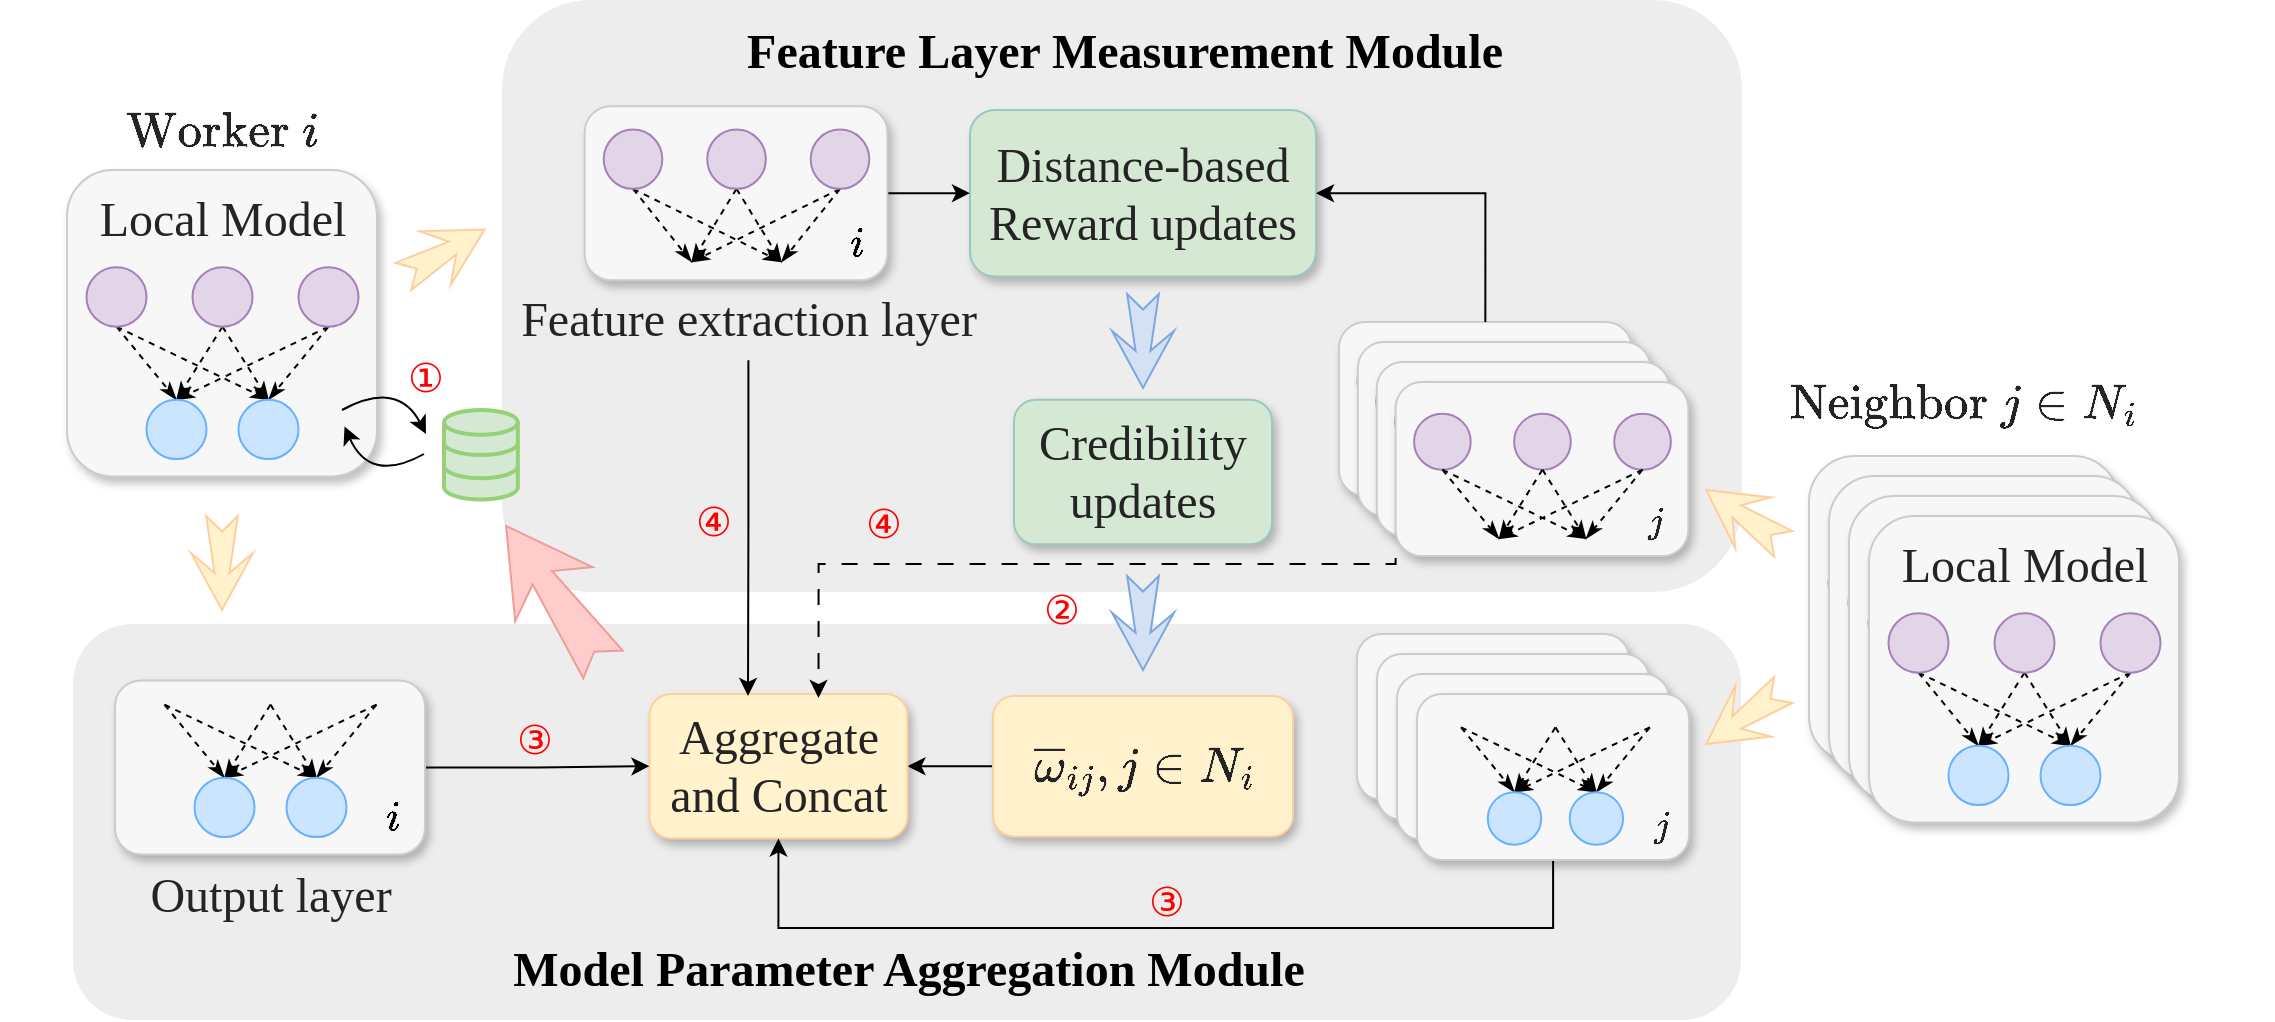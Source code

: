<mxfile version="28.0.7">
  <diagram name="第 1 页" id="l_hmXYmpLsSGW2xiB5yM">
    <mxGraphModel dx="1426" dy="1943" grid="0" gridSize="10" guides="1" tooltips="1" connect="1" arrows="1" fold="1" page="0" pageScale="1" pageWidth="827" pageHeight="1169" math="1" shadow="0">
      <root>
        <mxCell id="0" />
        <mxCell id="1" parent="0" />
        <mxCell id="rH-5OL1kYu_r9igjsGon-614" value="" style="rounded=1;whiteSpace=wrap;html=1;strokeColor=none;strokeWidth=2;fillColor=#EDEDED;" parent="1" vertex="1">
          <mxGeometry x="110.5" y="-732" width="834" height="198" as="geometry" />
        </mxCell>
        <mxCell id="rH-5OL1kYu_r9igjsGon-3" value="" style="rounded=1;whiteSpace=wrap;html=1;strokeColor=none;strokeWidth=1;fillColor=#EDEDED;" parent="1" vertex="1">
          <mxGeometry x="325" y="-1044" width="620" height="296" as="geometry" />
        </mxCell>
        <mxCell id="ipxWhFgHdUj-HXUA2bHc-238" value="Distance-based Reward updates" style="rounded=1;whiteSpace=wrap;html=1;fontSize=24;fontFamily=Times New Roman;fillColor=#D5E8D4;strokeColor=#9AC7BF;fontColor=#242424;shadow=1;" parent="1" vertex="1">
          <mxGeometry x="559" y="-989" width="173" height="83.21" as="geometry" />
        </mxCell>
        <mxCell id="ipxWhFgHdUj-HXUA2bHc-239" value="Credibility updates" style="rounded=1;whiteSpace=wrap;html=1;fontSize=24;fontFamily=Times New Roman;fillColor=#D5E8D4;strokeColor=#9AC7BF;fontColor=#242424;shadow=1;" parent="1" vertex="1">
          <mxGeometry x="581" y="-844.09" width="129" height="72.21" as="geometry" />
        </mxCell>
        <mxCell id="ipxWhFgHdUj-HXUA2bHc-436" value="&lt;font face=&quot;Times New Roman&quot;&gt;&lt;font style=&quot;color: rgb(0, 0, 0);&quot;&gt;Feature Layer Measurement Module&lt;/font&gt;&lt;/font&gt;" style="text;html=1;align=center;verticalAlign=middle;resizable=0;points=[];autosize=1;strokeColor=none;fillColor=none;fontSize=24;fontFamily=Comic Sans MS;fontColor=#FF0000;fontStyle=1" parent="1" vertex="1">
          <mxGeometry x="451" y="-1040" width="369" height="43" as="geometry" />
        </mxCell>
        <mxCell id="rH-5OL1kYu_r9igjsGon-516" style="edgeStyle=orthogonalEdgeStyle;rounded=0;orthogonalLoop=1;jettySize=auto;html=1;entryX=1;entryY=0.5;entryDx=0;entryDy=0;" parent="1" source="ipxWhFgHdUj-HXUA2bHc-441" target="rH-5OL1kYu_r9igjsGon-391" edge="1">
          <mxGeometry relative="1" as="geometry" />
        </mxCell>
        <mxCell id="ipxWhFgHdUj-HXUA2bHc-441" value="$$\overline{\omega}_{ij},j\in N_i$$" style="rounded=1;whiteSpace=wrap;html=1;fontSize=24;fontFamily=Times New Roman;fillColor=#FFF2CC;strokeColor=#FFCE9F;fontColor=#242424;shadow=1;" parent="1" vertex="1">
          <mxGeometry x="570.5" y="-696.04" width="150" height="70.28" as="geometry" />
        </mxCell>
        <mxCell id="rH-5OL1kYu_r9igjsGon-233" style="edgeStyle=orthogonalEdgeStyle;rounded=0;orthogonalLoop=1;jettySize=auto;html=1;" parent="1" source="ipxWhFgHdUj-HXUA2bHc-351" target="ipxWhFgHdUj-HXUA2bHc-238" edge="1">
          <mxGeometry relative="1" as="geometry" />
        </mxCell>
        <mxCell id="rH-5OL1kYu_r9igjsGon-391" value="Aggregate and Concat" style="rounded=1;whiteSpace=wrap;html=1;fontSize=24;fontFamily=Times New Roman;fillColor=#FFF2CC;strokeColor=#FFCE9F;fontColor=#242424;shadow=1;" parent="1" vertex="1">
          <mxGeometry x="398.72" y="-697" width="129" height="72.21" as="geometry" />
        </mxCell>
        <mxCell id="rH-5OL1kYu_r9igjsGon-518" value="$$\text{Worker}\ i$$" style="text;html=1;align=center;verticalAlign=middle;resizable=0;points=[];autosize=1;strokeColor=none;fillColor=none;fontSize=24;fontFamily=Times New Roman;container=0;fontColor=#242424;" parent="1" vertex="1">
          <mxGeometry x="74" y="-999.99" width="222" height="41" as="geometry" />
        </mxCell>
        <mxCell id="rH-5OL1kYu_r9igjsGon-521" value="" style="html=1;shadow=0;dashed=0;align=center;verticalAlign=middle;shape=mxgraph.arrows2.stylisedArrow;dy=0.76;dx=18.55;notch=7.74;feather=0.49;rotation=-30;aspect=fixed;fillColor=#FFF2CC;strokeColor=#FFCE9F;fontColor=#242424;" parent="1" vertex="1">
          <mxGeometry x="272.5" y="-932.97" width="46.96" height="30.98" as="geometry" />
        </mxCell>
        <mxCell id="rH-5OL1kYu_r9igjsGon-523" style="edgeStyle=orthogonalEdgeStyle;rounded=0;orthogonalLoop=1;jettySize=auto;html=1;entryX=0;entryY=0.5;entryDx=0;entryDy=0;" parent="1" source="ipxWhFgHdUj-HXUA2bHc-221" target="rH-5OL1kYu_r9igjsGon-391" edge="1">
          <mxGeometry relative="1" as="geometry" />
        </mxCell>
        <mxCell id="rH-5OL1kYu_r9igjsGon-575" value="" style="group" parent="1" vertex="1" connectable="0">
          <mxGeometry x="743.5" y="-883" width="183.88" height="117" as="geometry" />
        </mxCell>
        <mxCell id="rH-5OL1kYu_r9igjsGon-331" value="" style="rounded=1;whiteSpace=wrap;html=1;fillColor=#F7F7F7;strokeColor=#CCCCCC;movable=1;resizable=1;rotatable=1;deletable=1;editable=1;locked=0;connectable=1;fontColor=#242424;container=0;shadow=1;" parent="rH-5OL1kYu_r9igjsGon-575" vertex="1">
          <mxGeometry width="146.352" height="87.0" as="geometry" />
        </mxCell>
        <mxCell id="rH-5OL1kYu_r9igjsGon-332" value="" style="ellipse;whiteSpace=wrap;html=1;fillColor=#E1D5E7;strokeColor=#A680B8;movable=1;resizable=1;rotatable=1;deletable=1;editable=1;locked=0;connectable=1;fontColor=#242424;container=0;" parent="rH-5OL1kYu_r9igjsGon-575" vertex="1">
          <mxGeometry x="109.292" y="15.838" width="28.326" height="28.014" as="geometry" />
        </mxCell>
        <mxCell id="rH-5OL1kYu_r9igjsGon-333" value="" style="ellipse;whiteSpace=wrap;html=1;fillColor=#E1D5E7;strokeColor=#A680B8;movable=1;resizable=1;rotatable=1;deletable=1;editable=1;locked=0;connectable=1;fontColor=#242424;container=0;" parent="rH-5OL1kYu_r9igjsGon-575" vertex="1">
          <mxGeometry x="59.249" y="15.838" width="28.326" height="28.014" as="geometry" />
        </mxCell>
        <mxCell id="rH-5OL1kYu_r9igjsGon-334" value="" style="ellipse;whiteSpace=wrap;html=1;fillColor=#E1D5E7;strokeColor=#A680B8;movable=1;resizable=1;rotatable=1;deletable=1;editable=1;locked=0;connectable=1;fontColor=#242424;container=0;" parent="rH-5OL1kYu_r9igjsGon-575" vertex="1">
          <mxGeometry x="9.206" y="15.838" width="28.326" height="28.014" as="geometry" />
        </mxCell>
        <mxCell id="rH-5OL1kYu_r9igjsGon-335" style="rounded=0;orthogonalLoop=1;jettySize=auto;html=1;exitX=0.5;exitY=1;exitDx=0;exitDy=0;entryX=0.5;entryY=0;entryDx=0;entryDy=0;dashed=1;endArrow=classicThin;endFill=1;movable=1;resizable=1;rotatable=1;deletable=1;editable=1;locked=0;connectable=1;fontColor=#242424;" parent="rH-5OL1kYu_r9igjsGon-575" source="rH-5OL1kYu_r9igjsGon-334" edge="1">
          <mxGeometry relative="1" as="geometry">
            <mxPoint x="51.695" y="78.402" as="targetPoint" />
          </mxGeometry>
        </mxCell>
        <mxCell id="rH-5OL1kYu_r9igjsGon-336" style="rounded=0;orthogonalLoop=1;jettySize=auto;html=1;exitX=0.5;exitY=1;exitDx=0;exitDy=0;entryX=0.5;entryY=0;entryDx=0;entryDy=0;dashed=1;endArrow=classicThin;endFill=1;movable=1;resizable=1;rotatable=1;deletable=1;editable=1;locked=0;connectable=1;fontColor=#242424;" parent="rH-5OL1kYu_r9igjsGon-575" source="rH-5OL1kYu_r9igjsGon-332" edge="1">
          <mxGeometry relative="1" as="geometry">
            <mxPoint x="51.695" y="78.402" as="targetPoint" />
          </mxGeometry>
        </mxCell>
        <mxCell id="rH-5OL1kYu_r9igjsGon-337" style="rounded=0;orthogonalLoop=1;jettySize=auto;html=1;exitX=0.5;exitY=1;exitDx=0;exitDy=0;entryX=0.5;entryY=0;entryDx=0;entryDy=0;dashed=1;endArrow=classicThin;endFill=1;movable=1;resizable=1;rotatable=1;deletable=1;editable=1;locked=0;connectable=1;fontColor=#242424;" parent="rH-5OL1kYu_r9igjsGon-575" source="rH-5OL1kYu_r9igjsGon-333" edge="1">
          <mxGeometry relative="1" as="geometry">
            <mxPoint x="51.695" y="78.402" as="targetPoint" />
          </mxGeometry>
        </mxCell>
        <mxCell id="rH-5OL1kYu_r9igjsGon-338" style="rounded=0;orthogonalLoop=1;jettySize=auto;html=1;exitX=0.5;exitY=1;exitDx=0;exitDy=0;entryX=0.5;entryY=0;entryDx=0;entryDy=0;dashed=1;endArrow=classicThin;endFill=1;movable=1;resizable=1;rotatable=1;deletable=1;editable=1;locked=0;connectable=1;fontColor=#242424;" parent="rH-5OL1kYu_r9igjsGon-575" source="rH-5OL1kYu_r9igjsGon-334" edge="1">
          <mxGeometry relative="1" as="geometry">
            <mxPoint x="95.129" y="78.402" as="targetPoint" />
          </mxGeometry>
        </mxCell>
        <mxCell id="rH-5OL1kYu_r9igjsGon-339" style="rounded=0;orthogonalLoop=1;jettySize=auto;html=1;exitX=0.5;exitY=1;exitDx=0;exitDy=0;entryX=0.5;entryY=0;entryDx=0;entryDy=0;dashed=1;endArrow=classicThin;endFill=1;movable=1;resizable=1;rotatable=1;deletable=1;editable=1;locked=0;connectable=1;fontColor=#242424;" parent="rH-5OL1kYu_r9igjsGon-575" source="rH-5OL1kYu_r9igjsGon-333" edge="1">
          <mxGeometry relative="1" as="geometry">
            <mxPoint x="95.129" y="78.402" as="targetPoint" />
          </mxGeometry>
        </mxCell>
        <mxCell id="rH-5OL1kYu_r9igjsGon-340" style="rounded=0;orthogonalLoop=1;jettySize=auto;html=1;exitX=0.5;exitY=1;exitDx=0;exitDy=0;entryX=0.5;entryY=0;entryDx=0;entryDy=0;dashed=1;endArrow=classicThin;endFill=1;movable=1;resizable=1;rotatable=1;deletable=1;editable=1;locked=0;connectable=1;fontColor=#242424;" parent="rH-5OL1kYu_r9igjsGon-575" source="rH-5OL1kYu_r9igjsGon-332" edge="1">
          <mxGeometry relative="1" as="geometry">
            <mxPoint x="95.129" y="78.402" as="targetPoint" />
          </mxGeometry>
        </mxCell>
        <mxCell id="rH-5OL1kYu_r9igjsGon-542" value="" style="rounded=1;whiteSpace=wrap;html=1;fillColor=#F7F7F7;strokeColor=#CCCCCC;movable=1;resizable=1;rotatable=1;deletable=1;editable=1;locked=0;connectable=1;fontColor=#242424;container=0;shadow=1;" parent="rH-5OL1kYu_r9igjsGon-575" vertex="1">
          <mxGeometry x="9.442" y="10" width="146.352" height="87.0" as="geometry" />
        </mxCell>
        <mxCell id="rH-5OL1kYu_r9igjsGon-543" value="" style="ellipse;whiteSpace=wrap;html=1;fillColor=#E1D5E7;strokeColor=#A680B8;movable=1;resizable=1;rotatable=1;deletable=1;editable=1;locked=0;connectable=1;fontColor=#242424;container=0;" parent="rH-5OL1kYu_r9igjsGon-575" vertex="1">
          <mxGeometry x="118.734" y="25.838" width="28.326" height="28.014" as="geometry" />
        </mxCell>
        <mxCell id="rH-5OL1kYu_r9igjsGon-544" value="" style="ellipse;whiteSpace=wrap;html=1;fillColor=#E1D5E7;strokeColor=#A680B8;movable=1;resizable=1;rotatable=1;deletable=1;editable=1;locked=0;connectable=1;fontColor=#242424;container=0;" parent="rH-5OL1kYu_r9igjsGon-575" vertex="1">
          <mxGeometry x="68.691" y="25.838" width="28.326" height="28.014" as="geometry" />
        </mxCell>
        <mxCell id="rH-5OL1kYu_r9igjsGon-545" value="" style="ellipse;whiteSpace=wrap;html=1;fillColor=#E1D5E7;strokeColor=#A680B8;movable=1;resizable=1;rotatable=1;deletable=1;editable=1;locked=0;connectable=1;fontColor=#242424;container=0;" parent="rH-5OL1kYu_r9igjsGon-575" vertex="1">
          <mxGeometry x="18.648" y="25.838" width="28.326" height="28.014" as="geometry" />
        </mxCell>
        <mxCell id="rH-5OL1kYu_r9igjsGon-546" style="rounded=0;orthogonalLoop=1;jettySize=auto;html=1;exitX=0.5;exitY=1;exitDx=0;exitDy=0;entryX=0.5;entryY=0;entryDx=0;entryDy=0;dashed=1;endArrow=classicThin;endFill=1;movable=1;resizable=1;rotatable=1;deletable=1;editable=1;locked=0;connectable=1;fontColor=#242424;" parent="rH-5OL1kYu_r9igjsGon-575" source="rH-5OL1kYu_r9igjsGon-545" edge="1">
          <mxGeometry relative="1" as="geometry">
            <mxPoint x="61.137" y="88.402" as="targetPoint" />
          </mxGeometry>
        </mxCell>
        <mxCell id="rH-5OL1kYu_r9igjsGon-547" style="rounded=0;orthogonalLoop=1;jettySize=auto;html=1;exitX=0.5;exitY=1;exitDx=0;exitDy=0;entryX=0.5;entryY=0;entryDx=0;entryDy=0;dashed=1;endArrow=classicThin;endFill=1;movable=1;resizable=1;rotatable=1;deletable=1;editable=1;locked=0;connectable=1;fontColor=#242424;" parent="rH-5OL1kYu_r9igjsGon-575" source="rH-5OL1kYu_r9igjsGon-543" edge="1">
          <mxGeometry relative="1" as="geometry">
            <mxPoint x="61.137" y="88.402" as="targetPoint" />
          </mxGeometry>
        </mxCell>
        <mxCell id="rH-5OL1kYu_r9igjsGon-548" style="rounded=0;orthogonalLoop=1;jettySize=auto;html=1;exitX=0.5;exitY=1;exitDx=0;exitDy=0;entryX=0.5;entryY=0;entryDx=0;entryDy=0;dashed=1;endArrow=classicThin;endFill=1;movable=1;resizable=1;rotatable=1;deletable=1;editable=1;locked=0;connectable=1;fontColor=#242424;" parent="rH-5OL1kYu_r9igjsGon-575" source="rH-5OL1kYu_r9igjsGon-544" edge="1">
          <mxGeometry relative="1" as="geometry">
            <mxPoint x="61.137" y="88.402" as="targetPoint" />
          </mxGeometry>
        </mxCell>
        <mxCell id="rH-5OL1kYu_r9igjsGon-549" style="rounded=0;orthogonalLoop=1;jettySize=auto;html=1;exitX=0.5;exitY=1;exitDx=0;exitDy=0;entryX=0.5;entryY=0;entryDx=0;entryDy=0;dashed=1;endArrow=classicThin;endFill=1;movable=1;resizable=1;rotatable=1;deletable=1;editable=1;locked=0;connectable=1;fontColor=#242424;" parent="rH-5OL1kYu_r9igjsGon-575" source="rH-5OL1kYu_r9igjsGon-545" edge="1">
          <mxGeometry relative="1" as="geometry">
            <mxPoint x="104.571" y="88.402" as="targetPoint" />
          </mxGeometry>
        </mxCell>
        <mxCell id="rH-5OL1kYu_r9igjsGon-550" style="rounded=0;orthogonalLoop=1;jettySize=auto;html=1;exitX=0.5;exitY=1;exitDx=0;exitDy=0;entryX=0.5;entryY=0;entryDx=0;entryDy=0;dashed=1;endArrow=classicThin;endFill=1;movable=1;resizable=1;rotatable=1;deletable=1;editable=1;locked=0;connectable=1;fontColor=#242424;" parent="rH-5OL1kYu_r9igjsGon-575" source="rH-5OL1kYu_r9igjsGon-544" edge="1">
          <mxGeometry relative="1" as="geometry">
            <mxPoint x="104.571" y="88.402" as="targetPoint" />
          </mxGeometry>
        </mxCell>
        <mxCell id="rH-5OL1kYu_r9igjsGon-551" style="rounded=0;orthogonalLoop=1;jettySize=auto;html=1;exitX=0.5;exitY=1;exitDx=0;exitDy=0;entryX=0.5;entryY=0;entryDx=0;entryDy=0;dashed=1;endArrow=classicThin;endFill=1;movable=1;resizable=1;rotatable=1;deletable=1;editable=1;locked=0;connectable=1;fontColor=#242424;" parent="rH-5OL1kYu_r9igjsGon-575" source="rH-5OL1kYu_r9igjsGon-543" edge="1">
          <mxGeometry relative="1" as="geometry">
            <mxPoint x="104.571" y="88.402" as="targetPoint" />
          </mxGeometry>
        </mxCell>
        <mxCell id="rH-5OL1kYu_r9igjsGon-553" value="" style="rounded=1;whiteSpace=wrap;html=1;fillColor=#F7F7F7;strokeColor=#CCCCCC;movable=1;resizable=1;rotatable=1;deletable=1;editable=1;locked=0;connectable=1;fontColor=#242424;container=0;shadow=1;" parent="rH-5OL1kYu_r9igjsGon-575" vertex="1">
          <mxGeometry x="18.884" y="20" width="146.352" height="87.0" as="geometry" />
        </mxCell>
        <mxCell id="rH-5OL1kYu_r9igjsGon-554" value="" style="ellipse;whiteSpace=wrap;html=1;fillColor=#E1D5E7;strokeColor=#A680B8;movable=1;resizable=1;rotatable=1;deletable=1;editable=1;locked=0;connectable=1;fontColor=#242424;container=0;" parent="rH-5OL1kYu_r9igjsGon-575" vertex="1">
          <mxGeometry x="128.176" y="35.838" width="28.326" height="28.014" as="geometry" />
        </mxCell>
        <mxCell id="rH-5OL1kYu_r9igjsGon-555" value="" style="ellipse;whiteSpace=wrap;html=1;fillColor=#E1D5E7;strokeColor=#A680B8;movable=1;resizable=1;rotatable=1;deletable=1;editable=1;locked=0;connectable=1;fontColor=#242424;container=0;" parent="rH-5OL1kYu_r9igjsGon-575" vertex="1">
          <mxGeometry x="78.133" y="35.838" width="28.326" height="28.014" as="geometry" />
        </mxCell>
        <mxCell id="rH-5OL1kYu_r9igjsGon-556" value="" style="ellipse;whiteSpace=wrap;html=1;fillColor=#E1D5E7;strokeColor=#A680B8;movable=1;resizable=1;rotatable=1;deletable=1;editable=1;locked=0;connectable=1;fontColor=#242424;container=0;" parent="rH-5OL1kYu_r9igjsGon-575" vertex="1">
          <mxGeometry x="28.09" y="35.838" width="28.326" height="28.014" as="geometry" />
        </mxCell>
        <mxCell id="rH-5OL1kYu_r9igjsGon-557" style="rounded=0;orthogonalLoop=1;jettySize=auto;html=1;exitX=0.5;exitY=1;exitDx=0;exitDy=0;entryX=0.5;entryY=0;entryDx=0;entryDy=0;dashed=1;endArrow=classicThin;endFill=1;movable=1;resizable=1;rotatable=1;deletable=1;editable=1;locked=0;connectable=1;fontColor=#242424;" parent="rH-5OL1kYu_r9igjsGon-575" source="rH-5OL1kYu_r9igjsGon-556" edge="1">
          <mxGeometry relative="1" as="geometry">
            <mxPoint x="70.58" y="98.402" as="targetPoint" />
          </mxGeometry>
        </mxCell>
        <mxCell id="rH-5OL1kYu_r9igjsGon-558" style="rounded=0;orthogonalLoop=1;jettySize=auto;html=1;exitX=0.5;exitY=1;exitDx=0;exitDy=0;entryX=0.5;entryY=0;entryDx=0;entryDy=0;dashed=1;endArrow=classicThin;endFill=1;movable=1;resizable=1;rotatable=1;deletable=1;editable=1;locked=0;connectable=1;fontColor=#242424;" parent="rH-5OL1kYu_r9igjsGon-575" source="rH-5OL1kYu_r9igjsGon-554" edge="1">
          <mxGeometry relative="1" as="geometry">
            <mxPoint x="70.58" y="98.402" as="targetPoint" />
          </mxGeometry>
        </mxCell>
        <mxCell id="rH-5OL1kYu_r9igjsGon-559" style="rounded=0;orthogonalLoop=1;jettySize=auto;html=1;exitX=0.5;exitY=1;exitDx=0;exitDy=0;entryX=0.5;entryY=0;entryDx=0;entryDy=0;dashed=1;endArrow=classicThin;endFill=1;movable=1;resizable=1;rotatable=1;deletable=1;editable=1;locked=0;connectable=1;fontColor=#242424;" parent="rH-5OL1kYu_r9igjsGon-575" source="rH-5OL1kYu_r9igjsGon-555" edge="1">
          <mxGeometry relative="1" as="geometry">
            <mxPoint x="70.58" y="98.402" as="targetPoint" />
          </mxGeometry>
        </mxCell>
        <mxCell id="rH-5OL1kYu_r9igjsGon-560" style="rounded=0;orthogonalLoop=1;jettySize=auto;html=1;exitX=0.5;exitY=1;exitDx=0;exitDy=0;entryX=0.5;entryY=0;entryDx=0;entryDy=0;dashed=1;endArrow=classicThin;endFill=1;movable=1;resizable=1;rotatable=1;deletable=1;editable=1;locked=0;connectable=1;fontColor=#242424;" parent="rH-5OL1kYu_r9igjsGon-575" source="rH-5OL1kYu_r9igjsGon-556" edge="1">
          <mxGeometry relative="1" as="geometry">
            <mxPoint x="114.013" y="98.402" as="targetPoint" />
          </mxGeometry>
        </mxCell>
        <mxCell id="rH-5OL1kYu_r9igjsGon-561" style="rounded=0;orthogonalLoop=1;jettySize=auto;html=1;exitX=0.5;exitY=1;exitDx=0;exitDy=0;entryX=0.5;entryY=0;entryDx=0;entryDy=0;dashed=1;endArrow=classicThin;endFill=1;movable=1;resizable=1;rotatable=1;deletable=1;editable=1;locked=0;connectable=1;fontColor=#242424;" parent="rH-5OL1kYu_r9igjsGon-575" source="rH-5OL1kYu_r9igjsGon-555" edge="1">
          <mxGeometry relative="1" as="geometry">
            <mxPoint x="114.013" y="98.402" as="targetPoint" />
          </mxGeometry>
        </mxCell>
        <mxCell id="rH-5OL1kYu_r9igjsGon-562" style="rounded=0;orthogonalLoop=1;jettySize=auto;html=1;exitX=0.5;exitY=1;exitDx=0;exitDy=0;entryX=0.5;entryY=0;entryDx=0;entryDy=0;dashed=1;endArrow=classicThin;endFill=1;movable=1;resizable=1;rotatable=1;deletable=1;editable=1;locked=0;connectable=1;fontColor=#242424;" parent="rH-5OL1kYu_r9igjsGon-575" source="rH-5OL1kYu_r9igjsGon-554" edge="1">
          <mxGeometry relative="1" as="geometry">
            <mxPoint x="114.013" y="98.402" as="targetPoint" />
          </mxGeometry>
        </mxCell>
        <mxCell id="rH-5OL1kYu_r9igjsGon-564" value="" style="rounded=1;whiteSpace=wrap;html=1;fillColor=#F7F7F7;strokeColor=#CCCCCC;movable=1;resizable=1;rotatable=1;deletable=1;editable=1;locked=0;connectable=1;fontColor=#242424;container=0;shadow=1;" parent="rH-5OL1kYu_r9igjsGon-575" vertex="1">
          <mxGeometry x="28.326" y="30" width="146.352" height="87.0" as="geometry" />
        </mxCell>
        <mxCell id="rH-5OL1kYu_r9igjsGon-565" value="" style="ellipse;whiteSpace=wrap;html=1;fillColor=#E1D5E7;strokeColor=#A680B8;movable=1;resizable=1;rotatable=1;deletable=1;editable=1;locked=0;connectable=1;fontColor=#242424;container=0;" parent="rH-5OL1kYu_r9igjsGon-575" vertex="1">
          <mxGeometry x="137.618" y="45.838" width="28.326" height="28.014" as="geometry" />
        </mxCell>
        <mxCell id="rH-5OL1kYu_r9igjsGon-566" value="" style="ellipse;whiteSpace=wrap;html=1;fillColor=#E1D5E7;strokeColor=#A680B8;movable=1;resizable=1;rotatable=1;deletable=1;editable=1;locked=0;connectable=1;fontColor=#242424;container=0;" parent="rH-5OL1kYu_r9igjsGon-575" vertex="1">
          <mxGeometry x="87.575" y="45.838" width="28.326" height="28.014" as="geometry" />
        </mxCell>
        <mxCell id="rH-5OL1kYu_r9igjsGon-567" value="" style="ellipse;whiteSpace=wrap;html=1;fillColor=#E1D5E7;strokeColor=#A680B8;movable=1;resizable=1;rotatable=1;deletable=1;editable=1;locked=0;connectable=1;fontColor=#242424;container=0;" parent="rH-5OL1kYu_r9igjsGon-575" vertex="1">
          <mxGeometry x="37.532" y="45.838" width="28.326" height="28.014" as="geometry" />
        </mxCell>
        <mxCell id="rH-5OL1kYu_r9igjsGon-568" style="rounded=0;orthogonalLoop=1;jettySize=auto;html=1;exitX=0.5;exitY=1;exitDx=0;exitDy=0;entryX=0.5;entryY=0;entryDx=0;entryDy=0;dashed=1;endArrow=classicThin;endFill=1;movable=1;resizable=1;rotatable=1;deletable=1;editable=1;locked=0;connectable=1;fontColor=#242424;" parent="rH-5OL1kYu_r9igjsGon-575" source="rH-5OL1kYu_r9igjsGon-567" edge="1">
          <mxGeometry relative="1" as="geometry">
            <mxPoint x="80.022" y="108.402" as="targetPoint" />
          </mxGeometry>
        </mxCell>
        <mxCell id="rH-5OL1kYu_r9igjsGon-569" style="rounded=0;orthogonalLoop=1;jettySize=auto;html=1;exitX=0.5;exitY=1;exitDx=0;exitDy=0;entryX=0.5;entryY=0;entryDx=0;entryDy=0;dashed=1;endArrow=classicThin;endFill=1;movable=1;resizable=1;rotatable=1;deletable=1;editable=1;locked=0;connectable=1;fontColor=#242424;" parent="rH-5OL1kYu_r9igjsGon-575" source="rH-5OL1kYu_r9igjsGon-565" edge="1">
          <mxGeometry relative="1" as="geometry">
            <mxPoint x="80.022" y="108.402" as="targetPoint" />
          </mxGeometry>
        </mxCell>
        <mxCell id="rH-5OL1kYu_r9igjsGon-570" style="rounded=0;orthogonalLoop=1;jettySize=auto;html=1;exitX=0.5;exitY=1;exitDx=0;exitDy=0;entryX=0.5;entryY=0;entryDx=0;entryDy=0;dashed=1;endArrow=classicThin;endFill=1;movable=1;resizable=1;rotatable=1;deletable=1;editable=1;locked=0;connectable=1;fontColor=#242424;" parent="rH-5OL1kYu_r9igjsGon-575" source="rH-5OL1kYu_r9igjsGon-566" edge="1">
          <mxGeometry relative="1" as="geometry">
            <mxPoint x="80.022" y="108.402" as="targetPoint" />
          </mxGeometry>
        </mxCell>
        <mxCell id="rH-5OL1kYu_r9igjsGon-571" style="rounded=0;orthogonalLoop=1;jettySize=auto;html=1;exitX=0.5;exitY=1;exitDx=0;exitDy=0;entryX=0.5;entryY=0;entryDx=0;entryDy=0;dashed=1;endArrow=classicThin;endFill=1;movable=1;resizable=1;rotatable=1;deletable=1;editable=1;locked=0;connectable=1;fontColor=#242424;" parent="rH-5OL1kYu_r9igjsGon-575" source="rH-5OL1kYu_r9igjsGon-567" edge="1">
          <mxGeometry relative="1" as="geometry">
            <mxPoint x="123.455" y="108.402" as="targetPoint" />
          </mxGeometry>
        </mxCell>
        <mxCell id="rH-5OL1kYu_r9igjsGon-572" style="rounded=0;orthogonalLoop=1;jettySize=auto;html=1;exitX=0.5;exitY=1;exitDx=0;exitDy=0;entryX=0.5;entryY=0;entryDx=0;entryDy=0;dashed=1;endArrow=classicThin;endFill=1;movable=1;resizable=1;rotatable=1;deletable=1;editable=1;locked=0;connectable=1;fontColor=#242424;" parent="rH-5OL1kYu_r9igjsGon-575" source="rH-5OL1kYu_r9igjsGon-566" edge="1">
          <mxGeometry relative="1" as="geometry">
            <mxPoint x="123.455" y="108.402" as="targetPoint" />
          </mxGeometry>
        </mxCell>
        <mxCell id="rH-5OL1kYu_r9igjsGon-573" style="rounded=0;orthogonalLoop=1;jettySize=auto;html=1;exitX=0.5;exitY=1;exitDx=0;exitDy=0;entryX=0.5;entryY=0;entryDx=0;entryDy=0;dashed=1;endArrow=classicThin;endFill=1;movable=1;resizable=1;rotatable=1;deletable=1;editable=1;locked=0;connectable=1;fontColor=#242424;" parent="rH-5OL1kYu_r9igjsGon-575" source="rH-5OL1kYu_r9igjsGon-565" edge="1">
          <mxGeometry relative="1" as="geometry">
            <mxPoint x="123.455" y="108.402" as="targetPoint" />
          </mxGeometry>
        </mxCell>
        <mxCell id="rH-5OL1kYu_r9igjsGon-237" value="$$j$$" style="text;html=1;align=center;verticalAlign=middle;resizable=0;points=[];autosize=1;strokeColor=none;fillColor=none;fontSize=18;fontFamily=Times New Roman;container=0;fontColor=#242424;" parent="rH-5OL1kYu_r9igjsGon-575" vertex="1">
          <mxGeometry x="128.172" y="82.999" width="59" height="34" as="geometry" />
        </mxCell>
        <mxCell id="rH-5OL1kYu_r9igjsGon-612" value="" style="group" parent="1" vertex="1" connectable="0">
          <mxGeometry x="131.5" y="-748" width="169.09" height="131.21" as="geometry" />
        </mxCell>
        <mxCell id="rH-5OL1kYu_r9igjsGon-218" value="" style="group" parent="rH-5OL1kYu_r9igjsGon-612" vertex="1" connectable="0">
          <mxGeometry width="155" height="131.21" as="geometry" />
        </mxCell>
        <mxCell id="ipxWhFgHdUj-HXUA2bHc-221" value="" style="rounded=1;whiteSpace=wrap;html=1;fillColor=#F7F7F7;strokeColor=#CCCCCC;movable=1;resizable=1;rotatable=1;deletable=1;editable=1;locked=0;connectable=1;container=0;fontColor=#242424;shadow=1;" parent="rH-5OL1kYu_r9igjsGon-218" vertex="1">
          <mxGeometry y="44.21" width="155" height="87" as="geometry" />
        </mxCell>
        <mxCell id="ipxWhFgHdUj-HXUA2bHc-301" style="rounded=0;orthogonalLoop=1;jettySize=auto;html=1;exitX=0.5;exitY=1;exitDx=0;exitDy=0;entryX=0.5;entryY=0;entryDx=0;entryDy=0;dashed=1;endArrow=classicThin;endFill=1;movable=1;resizable=1;rotatable=1;deletable=1;editable=1;locked=0;connectable=1;fontColor=#242424;" parent="rH-5OL1kYu_r9igjsGon-218" target="ipxWhFgHdUj-HXUA2bHc-307" edge="1">
          <mxGeometry relative="1" as="geometry">
            <mxPoint x="24.75" y="56.325" as="sourcePoint" />
          </mxGeometry>
        </mxCell>
        <mxCell id="ipxWhFgHdUj-HXUA2bHc-302" style="rounded=0;orthogonalLoop=1;jettySize=auto;html=1;exitX=0.5;exitY=1;exitDx=0;exitDy=0;entryX=0.5;entryY=0;entryDx=0;entryDy=0;dashed=1;endArrow=classicThin;endFill=1;movable=1;resizable=1;rotatable=1;deletable=1;editable=1;locked=0;connectable=1;fontColor=#242424;" parent="rH-5OL1kYu_r9igjsGon-218" target="ipxWhFgHdUj-HXUA2bHc-308" edge="1">
          <mxGeometry relative="1" as="geometry">
            <mxPoint x="24.75" y="56.325" as="sourcePoint" />
          </mxGeometry>
        </mxCell>
        <mxCell id="ipxWhFgHdUj-HXUA2bHc-303" style="rounded=0;orthogonalLoop=1;jettySize=auto;html=1;exitX=0.5;exitY=1;exitDx=0;exitDy=0;entryX=0.5;entryY=0;entryDx=0;entryDy=0;dashed=1;endArrow=classicThin;endFill=1;movable=1;resizable=1;rotatable=1;deletable=1;editable=1;locked=0;connectable=1;fontColor=#242424;" parent="rH-5OL1kYu_r9igjsGon-218" target="ipxWhFgHdUj-HXUA2bHc-307" edge="1">
          <mxGeometry relative="1" as="geometry">
            <mxPoint x="77.75" y="56.325" as="sourcePoint" />
          </mxGeometry>
        </mxCell>
        <mxCell id="ipxWhFgHdUj-HXUA2bHc-304" style="rounded=0;orthogonalLoop=1;jettySize=auto;html=1;exitX=0.5;exitY=1;exitDx=0;exitDy=0;entryX=0.5;entryY=0;entryDx=0;entryDy=0;dashed=1;endArrow=classicThin;endFill=1;movable=1;resizable=1;rotatable=1;deletable=1;editable=1;locked=0;connectable=1;fontColor=#242424;" parent="rH-5OL1kYu_r9igjsGon-218" target="ipxWhFgHdUj-HXUA2bHc-308" edge="1">
          <mxGeometry relative="1" as="geometry">
            <mxPoint x="77.75" y="56.325" as="sourcePoint" />
          </mxGeometry>
        </mxCell>
        <mxCell id="ipxWhFgHdUj-HXUA2bHc-305" style="rounded=0;orthogonalLoop=1;jettySize=auto;html=1;exitX=0.5;exitY=1;exitDx=0;exitDy=0;entryX=0.5;entryY=0;entryDx=0;entryDy=0;dashed=1;endArrow=classicThin;endFill=1;movable=1;resizable=1;rotatable=1;deletable=1;editable=1;locked=0;connectable=1;fontColor=#242424;" parent="rH-5OL1kYu_r9igjsGon-218" target="ipxWhFgHdUj-HXUA2bHc-307" edge="1">
          <mxGeometry relative="1" as="geometry">
            <mxPoint x="130.75" y="56.325" as="sourcePoint" />
          </mxGeometry>
        </mxCell>
        <mxCell id="ipxWhFgHdUj-HXUA2bHc-306" style="rounded=0;orthogonalLoop=1;jettySize=auto;html=1;exitX=0.5;exitY=1;exitDx=0;exitDy=0;entryX=0.5;entryY=0;entryDx=0;entryDy=0;dashed=1;endArrow=classicThin;endFill=1;movable=1;resizable=1;rotatable=1;deletable=1;editable=1;locked=0;connectable=1;fontColor=#242424;" parent="rH-5OL1kYu_r9igjsGon-218" target="ipxWhFgHdUj-HXUA2bHc-308" edge="1">
          <mxGeometry relative="1" as="geometry">
            <mxPoint x="130.75" y="56.325" as="sourcePoint" />
          </mxGeometry>
        </mxCell>
        <mxCell id="ipxWhFgHdUj-HXUA2bHc-307" value="" style="ellipse;whiteSpace=wrap;html=1;fillColor=#CCE5FF;strokeColor=#66B2FF;movable=1;resizable=1;rotatable=1;deletable=1;editable=1;locked=0;connectable=1;container=0;fontColor=#242424;" parent="rH-5OL1kYu_r9igjsGon-218" vertex="1">
          <mxGeometry x="39.75" y="92.898" width="30" height="29.654" as="geometry" />
        </mxCell>
        <mxCell id="ipxWhFgHdUj-HXUA2bHc-308" value="" style="ellipse;whiteSpace=wrap;html=1;fillColor=#CCE5FF;strokeColor=#66B2FF;movable=1;resizable=1;rotatable=1;deletable=1;editable=1;locked=0;connectable=1;container=0;fontColor=#242424;" parent="rH-5OL1kYu_r9igjsGon-218" vertex="1">
          <mxGeometry x="85.75" y="92.898" width="30" height="29.654" as="geometry" />
        </mxCell>
        <mxCell id="rH-5OL1kYu_r9igjsGon-577" value="$$i$$" style="text;html=1;align=center;verticalAlign=middle;resizable=0;points=[];autosize=1;strokeColor=none;fillColor=none;fontSize=18;" parent="rH-5OL1kYu_r9igjsGon-612" vertex="1">
          <mxGeometry x="107.09" y="97.21" width="62" height="34" as="geometry" />
        </mxCell>
        <mxCell id="rH-5OL1kYu_r9igjsGon-613" style="edgeStyle=orthogonalEdgeStyle;rounded=0;orthogonalLoop=1;jettySize=auto;html=1;entryX=0.5;entryY=1;entryDx=0;entryDy=0;" parent="1" source="rH-5OL1kYu_r9igjsGon-601" target="rH-5OL1kYu_r9igjsGon-391" edge="1">
          <mxGeometry relative="1" as="geometry">
            <Array as="points">
              <mxPoint x="851" y="-580" />
              <mxPoint x="463" y="-580" />
            </Array>
          </mxGeometry>
        </mxCell>
        <mxCell id="rH-5OL1kYu_r9igjsGon-520" value="" style="html=1;shadow=0;dashed=0;align=center;verticalAlign=middle;shape=mxgraph.arrows2.stylisedArrow;dy=0.76;dx=18.55;notch=7.74;feather=0.49;rotation=90;aspect=fixed;fillColor=#FFF2CC;strokeColor=#FFCE9F;fontColor=#242424;" parent="1" vertex="1">
          <mxGeometry x="161.52" y="-777.97" width="46.96" height="30.98" as="geometry" />
        </mxCell>
        <mxCell id="rH-5OL1kYu_r9igjsGon-615" value="&lt;font face=&quot;Times New Roman&quot;&gt;Model Parameter Aggregation Module&lt;/font&gt;" style="text;html=1;align=center;verticalAlign=middle;resizable=0;points=[];autosize=1;strokeColor=none;fillColor=none;fontSize=24;fontFamily=Comic Sans MS;fontColor=#000000;fontStyle=1" parent="1" vertex="1">
          <mxGeometry x="333.5" y="-581" width="389" height="43" as="geometry" />
        </mxCell>
        <mxCell id="rH-5OL1kYu_r9igjsGon-684" style="edgeStyle=orthogonalEdgeStyle;rounded=0;orthogonalLoop=1;jettySize=auto;html=1;entryX=1;entryY=0.5;entryDx=0;entryDy=0;exitX=0.5;exitY=0;exitDx=0;exitDy=0;" parent="1" source="rH-5OL1kYu_r9igjsGon-331" target="ipxWhFgHdUj-HXUA2bHc-238" edge="1">
          <mxGeometry relative="1" as="geometry" />
        </mxCell>
        <mxCell id="rH-5OL1kYu_r9igjsGon-685" style="edgeStyle=orthogonalEdgeStyle;rounded=0;orthogonalLoop=1;jettySize=auto;html=1;exitX=0;exitY=1;exitDx=0;exitDy=0;entryX=0.75;entryY=0;entryDx=0;entryDy=0;dashed=1;dashPattern=8 8;" parent="1" edge="1">
          <mxGeometry relative="1" as="geometry">
            <mxPoint x="771.826" y="-765" as="sourcePoint" />
            <mxPoint x="483.25" y="-695" as="targetPoint" />
            <Array as="points">
              <mxPoint x="772" y="-762" />
              <mxPoint x="483" y="-762" />
            </Array>
          </mxGeometry>
        </mxCell>
        <mxCell id="rH-5OL1kYu_r9igjsGon-686" value="" style="html=1;shadow=0;dashed=0;align=center;verticalAlign=middle;shape=mxgraph.arrows2.stylisedArrow;dy=0.76;dx=18.55;notch=7.74;feather=0.49;rotation=90;aspect=fixed;fillColor=#D4E1F5;strokeColor=#7EA6E0;fontColor=#242424;" parent="1" vertex="1">
          <mxGeometry x="622.02" y="-888.98" width="46.96" height="30.98" as="geometry" />
        </mxCell>
        <mxCell id="rH-5OL1kYu_r9igjsGon-688" value="" style="html=1;shadow=0;dashed=0;align=center;verticalAlign=middle;shape=mxgraph.arrows2.stylisedArrow;dy=0.76;dx=18.55;notch=7.74;feather=0.49;rotation=90;aspect=fixed;fillColor=#D4E1F5;strokeColor=#7EA6E0;fontColor=#242424;" parent="1" vertex="1">
          <mxGeometry x="622.02" y="-748" width="46.96" height="30.98" as="geometry" />
        </mxCell>
        <mxCell id="ipxWhFgHdUj-HXUA2bHc-351" value="" style="rounded=1;whiteSpace=wrap;html=1;fillColor=#F7F7F7;strokeColor=#CCCCCC;movable=1;resizable=1;rotatable=1;deletable=1;editable=1;locked=0;connectable=1;fontColor=#242424;textShadow=0;labelBorderColor=none;shadow=1;" parent="1" vertex="1">
          <mxGeometry x="366.35" y="-990.89" width="151.327" height="87" as="geometry" />
        </mxCell>
        <mxCell id="ipxWhFgHdUj-HXUA2bHc-352" style="rounded=0;orthogonalLoop=1;jettySize=auto;html=1;exitX=0.5;exitY=1;exitDx=0;exitDy=0;entryX=0.5;entryY=0;entryDx=0;entryDy=0;dashed=1;endArrow=classicThin;endFill=1;movable=1;resizable=1;rotatable=1;deletable=1;editable=1;locked=0;connectable=1;fontColor=#242424;" parent="1" source="ipxWhFgHdUj-HXUA2bHc-354" edge="1">
          <mxGeometry relative="1" as="geometry">
            <mxPoint x="419.802" y="-912.992" as="targetPoint" />
          </mxGeometry>
        </mxCell>
        <mxCell id="ipxWhFgHdUj-HXUA2bHc-353" style="rounded=0;orthogonalLoop=1;jettySize=auto;html=1;exitX=0.5;exitY=1;exitDx=0;exitDy=0;entryX=0.5;entryY=0;entryDx=0;entryDy=0;dashed=1;endArrow=classicThin;endFill=1;movable=1;resizable=1;rotatable=1;deletable=1;editable=1;locked=0;connectable=1;fontColor=#242424;" parent="1" source="ipxWhFgHdUj-HXUA2bHc-354" edge="1">
          <mxGeometry relative="1" as="geometry">
            <mxPoint x="464.712" y="-912.992" as="targetPoint" />
          </mxGeometry>
        </mxCell>
        <mxCell id="ipxWhFgHdUj-HXUA2bHc-354" value="" style="ellipse;whiteSpace=wrap;html=1;fillColor=#E1D5E7;strokeColor=#A680B8;movable=1;resizable=1;rotatable=1;deletable=1;editable=1;locked=0;connectable=1;fontColor=#242424;" parent="1" vertex="1">
          <mxGeometry x="375.869" y="-979.22" width="29.289" height="29.654" as="geometry" />
        </mxCell>
        <mxCell id="ipxWhFgHdUj-HXUA2bHc-355" style="rounded=0;orthogonalLoop=1;jettySize=auto;html=1;exitX=0.5;exitY=1;exitDx=0;exitDy=0;entryX=0.5;entryY=0;entryDx=0;entryDy=0;dashed=1;endArrow=classicThin;endFill=1;movable=1;resizable=1;rotatable=1;deletable=1;editable=1;locked=0;connectable=1;fontColor=#242424;" parent="1" source="ipxWhFgHdUj-HXUA2bHc-357" edge="1">
          <mxGeometry relative="1" as="geometry">
            <mxPoint x="419.802" y="-912.992" as="targetPoint" />
          </mxGeometry>
        </mxCell>
        <mxCell id="ipxWhFgHdUj-HXUA2bHc-356" style="rounded=0;orthogonalLoop=1;jettySize=auto;html=1;exitX=0.5;exitY=1;exitDx=0;exitDy=0;entryX=0.5;entryY=0;entryDx=0;entryDy=0;dashed=1;endArrow=classicThin;endFill=1;movable=1;resizable=1;rotatable=1;deletable=1;editable=1;locked=0;connectable=1;fontColor=#242424;" parent="1" source="ipxWhFgHdUj-HXUA2bHc-357" edge="1">
          <mxGeometry relative="1" as="geometry">
            <mxPoint x="464.712" y="-912.992" as="targetPoint" />
          </mxGeometry>
        </mxCell>
        <mxCell id="ipxWhFgHdUj-HXUA2bHc-357" value="" style="ellipse;whiteSpace=wrap;html=1;fillColor=#E1D5E7;strokeColor=#A680B8;movable=1;resizable=1;rotatable=1;deletable=1;editable=1;locked=0;connectable=1;fontColor=#242424;" parent="1" vertex="1">
          <mxGeometry x="427.613" y="-979.22" width="29.289" height="29.654" as="geometry" />
        </mxCell>
        <mxCell id="ipxWhFgHdUj-HXUA2bHc-358" style="rounded=0;orthogonalLoop=1;jettySize=auto;html=1;exitX=0.5;exitY=1;exitDx=0;exitDy=0;entryX=0.5;entryY=0;entryDx=0;entryDy=0;dashed=1;endArrow=classicThin;endFill=1;movable=1;resizable=1;rotatable=1;deletable=1;editable=1;locked=0;connectable=1;fontColor=#242424;" parent="1" source="ipxWhFgHdUj-HXUA2bHc-360" edge="1">
          <mxGeometry relative="1" as="geometry">
            <mxPoint x="419.802" y="-912.992" as="targetPoint" />
          </mxGeometry>
        </mxCell>
        <mxCell id="ipxWhFgHdUj-HXUA2bHc-359" style="rounded=0;orthogonalLoop=1;jettySize=auto;html=1;exitX=0.5;exitY=1;exitDx=0;exitDy=0;entryX=0.5;entryY=0;entryDx=0;entryDy=0;dashed=1;endArrow=classicThin;endFill=1;movable=1;resizable=1;rotatable=1;deletable=1;editable=1;locked=0;connectable=1;fontColor=#242424;" parent="1" source="ipxWhFgHdUj-HXUA2bHc-360" edge="1">
          <mxGeometry relative="1" as="geometry">
            <mxPoint x="464.712" y="-912.992" as="targetPoint" />
          </mxGeometry>
        </mxCell>
        <mxCell id="ipxWhFgHdUj-HXUA2bHc-360" value="" style="ellipse;whiteSpace=wrap;html=1;fillColor=#E1D5E7;strokeColor=#A680B8;movable=1;resizable=1;rotatable=1;deletable=1;editable=1;locked=0;connectable=1;fontColor=#242424;" parent="1" vertex="1">
          <mxGeometry x="479.357" y="-979.22" width="29.289" height="29.654" as="geometry" />
        </mxCell>
        <mxCell id="rH-5OL1kYu_r9igjsGon-522" value="$$i$$" style="text;html=1;align=center;verticalAlign=middle;resizable=0;points=[];autosize=1;strokeColor=none;fillColor=none;fontSize=18;" parent="1" vertex="1">
          <mxGeometry x="470.599" y="-937.89" width="62" height="34" as="geometry" />
        </mxCell>
        <mxCell id="rH-5OL1kYu_r9igjsGon-462" value="" style="rounded=1;whiteSpace=wrap;html=1;fillColor=#F7F7F7;strokeColor=#CCCCCC;movable=1;resizable=1;rotatable=1;deletable=1;editable=1;locked=0;connectable=1;fontColor=#242424;container=0;shadow=1;glass=0;" parent="1" vertex="1">
          <mxGeometry x="752.5" y="-727" width="136.056" height="83" as="geometry" />
        </mxCell>
        <mxCell id="rH-5OL1kYu_r9igjsGon-463" style="rounded=0;orthogonalLoop=1;jettySize=auto;html=1;exitX=0.5;exitY=1;exitDx=0;exitDy=0;entryX=0.5;entryY=0;entryDx=0;entryDy=0;dashed=1;endArrow=classicThin;endFill=1;movable=1;resizable=1;rotatable=1;deletable=1;editable=1;locked=0;connectable=1;fontColor=#242424;" parent="1" target="rH-5OL1kYu_r9igjsGon-469" edge="1">
          <mxGeometry relative="1" as="geometry">
            <mxPoint x="774.534" y="-710.31" as="sourcePoint" />
          </mxGeometry>
        </mxCell>
        <mxCell id="rH-5OL1kYu_r9igjsGon-464" style="rounded=0;orthogonalLoop=1;jettySize=auto;html=1;exitX=0.5;exitY=1;exitDx=0;exitDy=0;entryX=0.5;entryY=0;entryDx=0;entryDy=0;dashed=1;endArrow=classicThin;endFill=1;movable=1;resizable=1;rotatable=1;deletable=1;editable=1;locked=0;connectable=1;fontColor=#242424;" parent="1" target="rH-5OL1kYu_r9igjsGon-470" edge="1">
          <mxGeometry relative="1" as="geometry">
            <mxPoint x="774.534" y="-710.31" as="sourcePoint" />
          </mxGeometry>
        </mxCell>
        <mxCell id="rH-5OL1kYu_r9igjsGon-465" style="rounded=0;orthogonalLoop=1;jettySize=auto;html=1;exitX=0.5;exitY=1;exitDx=0;exitDy=0;entryX=0.5;entryY=0;entryDx=0;entryDy=0;dashed=1;endArrow=classicThin;endFill=1;movable=1;resizable=1;rotatable=1;deletable=1;editable=1;locked=0;connectable=1;fontColor=#242424;" parent="1" target="rH-5OL1kYu_r9igjsGon-469" edge="1">
          <mxGeometry relative="1" as="geometry">
            <mxPoint x="821.721" y="-710.31" as="sourcePoint" />
          </mxGeometry>
        </mxCell>
        <mxCell id="rH-5OL1kYu_r9igjsGon-466" style="rounded=0;orthogonalLoop=1;jettySize=auto;html=1;exitX=0.5;exitY=1;exitDx=0;exitDy=0;entryX=0.5;entryY=0;entryDx=0;entryDy=0;dashed=1;endArrow=classicThin;endFill=1;movable=1;resizable=1;rotatable=1;deletable=1;editable=1;locked=0;connectable=1;fontColor=#242424;" parent="1" target="rH-5OL1kYu_r9igjsGon-470" edge="1">
          <mxGeometry relative="1" as="geometry">
            <mxPoint x="821.721" y="-710.31" as="sourcePoint" />
          </mxGeometry>
        </mxCell>
        <mxCell id="rH-5OL1kYu_r9igjsGon-467" style="rounded=0;orthogonalLoop=1;jettySize=auto;html=1;exitX=0.5;exitY=1;exitDx=0;exitDy=0;entryX=0.5;entryY=0;entryDx=0;entryDy=0;dashed=1;endArrow=classicThin;endFill=1;movable=1;resizable=1;rotatable=1;deletable=1;editable=1;locked=0;connectable=1;fontColor=#242424;" parent="1" target="rH-5OL1kYu_r9igjsGon-469" edge="1">
          <mxGeometry relative="1" as="geometry">
            <mxPoint x="868.908" y="-710.31" as="sourcePoint" />
          </mxGeometry>
        </mxCell>
        <mxCell id="rH-5OL1kYu_r9igjsGon-468" style="rounded=0;orthogonalLoop=1;jettySize=auto;html=1;exitX=0.5;exitY=1;exitDx=0;exitDy=0;entryX=0.5;entryY=0;entryDx=0;entryDy=0;dashed=1;endArrow=classicThin;endFill=1;movable=1;resizable=1;rotatable=1;deletable=1;editable=1;locked=0;connectable=1;fontColor=#242424;" parent="1" target="rH-5OL1kYu_r9igjsGon-470" edge="1">
          <mxGeometry relative="1" as="geometry">
            <mxPoint x="868.908" y="-710.31" as="sourcePoint" />
          </mxGeometry>
        </mxCell>
        <mxCell id="rH-5OL1kYu_r9igjsGon-469" value="" style="ellipse;whiteSpace=wrap;html=1;fillColor=#CCE5FF;strokeColor=#66B2FF;movable=1;resizable=1;rotatable=1;deletable=1;editable=1;locked=0;connectable=1;fontColor=#242424;container=0;" parent="1" vertex="1">
          <mxGeometry x="787.889" y="-677.921" width="26.71" height="26.262" as="geometry" />
        </mxCell>
        <mxCell id="rH-5OL1kYu_r9igjsGon-470" value="" style="ellipse;whiteSpace=wrap;html=1;fillColor=#CCE5FF;strokeColor=#66B2FF;movable=1;resizable=1;rotatable=1;deletable=1;editable=1;locked=0;connectable=1;fontColor=#242424;container=0;" parent="1" vertex="1">
          <mxGeometry x="828.844" y="-677.921" width="26.71" height="26.262" as="geometry" />
        </mxCell>
        <mxCell id="rH-5OL1kYu_r9igjsGon-581" value="" style="rounded=1;whiteSpace=wrap;html=1;fillColor=#F7F7F7;strokeColor=#CCCCCC;movable=1;resizable=1;rotatable=1;deletable=1;editable=1;locked=0;connectable=1;fontColor=#242424;container=0;shadow=1;glass=0;" parent="1" vertex="1">
          <mxGeometry x="762.5" y="-717" width="136.056" height="83" as="geometry" />
        </mxCell>
        <mxCell id="rH-5OL1kYu_r9igjsGon-582" style="rounded=0;orthogonalLoop=1;jettySize=auto;html=1;exitX=0.5;exitY=1;exitDx=0;exitDy=0;entryX=0.5;entryY=0;entryDx=0;entryDy=0;dashed=1;endArrow=classicThin;endFill=1;movable=1;resizable=1;rotatable=1;deletable=1;editable=1;locked=0;connectable=1;fontColor=#242424;" parent="1" target="rH-5OL1kYu_r9igjsGon-588" edge="1">
          <mxGeometry relative="1" as="geometry">
            <mxPoint x="784.534" y="-700.31" as="sourcePoint" />
          </mxGeometry>
        </mxCell>
        <mxCell id="rH-5OL1kYu_r9igjsGon-583" style="rounded=0;orthogonalLoop=1;jettySize=auto;html=1;exitX=0.5;exitY=1;exitDx=0;exitDy=0;entryX=0.5;entryY=0;entryDx=0;entryDy=0;dashed=1;endArrow=classicThin;endFill=1;movable=1;resizable=1;rotatable=1;deletable=1;editable=1;locked=0;connectable=1;fontColor=#242424;" parent="1" target="rH-5OL1kYu_r9igjsGon-589" edge="1">
          <mxGeometry relative="1" as="geometry">
            <mxPoint x="784.534" y="-700.31" as="sourcePoint" />
          </mxGeometry>
        </mxCell>
        <mxCell id="rH-5OL1kYu_r9igjsGon-584" style="rounded=0;orthogonalLoop=1;jettySize=auto;html=1;exitX=0.5;exitY=1;exitDx=0;exitDy=0;entryX=0.5;entryY=0;entryDx=0;entryDy=0;dashed=1;endArrow=classicThin;endFill=1;movable=1;resizable=1;rotatable=1;deletable=1;editable=1;locked=0;connectable=1;fontColor=#242424;" parent="1" target="rH-5OL1kYu_r9igjsGon-588" edge="1">
          <mxGeometry relative="1" as="geometry">
            <mxPoint x="831.721" y="-700.31" as="sourcePoint" />
          </mxGeometry>
        </mxCell>
        <mxCell id="rH-5OL1kYu_r9igjsGon-585" style="rounded=0;orthogonalLoop=1;jettySize=auto;html=1;exitX=0.5;exitY=1;exitDx=0;exitDy=0;entryX=0.5;entryY=0;entryDx=0;entryDy=0;dashed=1;endArrow=classicThin;endFill=1;movable=1;resizable=1;rotatable=1;deletable=1;editable=1;locked=0;connectable=1;fontColor=#242424;" parent="1" target="rH-5OL1kYu_r9igjsGon-589" edge="1">
          <mxGeometry relative="1" as="geometry">
            <mxPoint x="831.721" y="-700.31" as="sourcePoint" />
          </mxGeometry>
        </mxCell>
        <mxCell id="rH-5OL1kYu_r9igjsGon-586" style="rounded=0;orthogonalLoop=1;jettySize=auto;html=1;exitX=0.5;exitY=1;exitDx=0;exitDy=0;entryX=0.5;entryY=0;entryDx=0;entryDy=0;dashed=1;endArrow=classicThin;endFill=1;movable=1;resizable=1;rotatable=1;deletable=1;editable=1;locked=0;connectable=1;fontColor=#242424;" parent="1" target="rH-5OL1kYu_r9igjsGon-588" edge="1">
          <mxGeometry relative="1" as="geometry">
            <mxPoint x="878.908" y="-700.31" as="sourcePoint" />
          </mxGeometry>
        </mxCell>
        <mxCell id="rH-5OL1kYu_r9igjsGon-587" style="rounded=0;orthogonalLoop=1;jettySize=auto;html=1;exitX=0.5;exitY=1;exitDx=0;exitDy=0;entryX=0.5;entryY=0;entryDx=0;entryDy=0;dashed=1;endArrow=classicThin;endFill=1;movable=1;resizable=1;rotatable=1;deletable=1;editable=1;locked=0;connectable=1;fontColor=#242424;" parent="1" target="rH-5OL1kYu_r9igjsGon-589" edge="1">
          <mxGeometry relative="1" as="geometry">
            <mxPoint x="878.908" y="-700.31" as="sourcePoint" />
          </mxGeometry>
        </mxCell>
        <mxCell id="rH-5OL1kYu_r9igjsGon-588" value="" style="ellipse;whiteSpace=wrap;html=1;fillColor=#CCE5FF;strokeColor=#66B2FF;movable=1;resizable=1;rotatable=1;deletable=1;editable=1;locked=0;connectable=1;fontColor=#242424;container=0;" parent="1" vertex="1">
          <mxGeometry x="797.889" y="-667.921" width="26.71" height="26.262" as="geometry" />
        </mxCell>
        <mxCell id="rH-5OL1kYu_r9igjsGon-589" value="" style="ellipse;whiteSpace=wrap;html=1;fillColor=#CCE5FF;strokeColor=#66B2FF;movable=1;resizable=1;rotatable=1;deletable=1;editable=1;locked=0;connectable=1;fontColor=#242424;container=0;" parent="1" vertex="1">
          <mxGeometry x="838.844" y="-667.921" width="26.71" height="26.262" as="geometry" />
        </mxCell>
        <mxCell id="rH-5OL1kYu_r9igjsGon-591" value="" style="rounded=1;whiteSpace=wrap;html=1;fillColor=#F7F7F7;strokeColor=#CCCCCC;movable=1;resizable=1;rotatable=1;deletable=1;editable=1;locked=0;connectable=1;fontColor=#242424;container=0;shadow=1;glass=0;" parent="1" vertex="1">
          <mxGeometry x="772.5" y="-707" width="136.056" height="83" as="geometry" />
        </mxCell>
        <mxCell id="rH-5OL1kYu_r9igjsGon-592" style="rounded=0;orthogonalLoop=1;jettySize=auto;html=1;exitX=0.5;exitY=1;exitDx=0;exitDy=0;entryX=0.5;entryY=0;entryDx=0;entryDy=0;dashed=1;endArrow=classicThin;endFill=1;movable=1;resizable=1;rotatable=1;deletable=1;editable=1;locked=0;connectable=1;fontColor=#242424;" parent="1" target="rH-5OL1kYu_r9igjsGon-598" edge="1">
          <mxGeometry relative="1" as="geometry">
            <mxPoint x="794.534" y="-690.31" as="sourcePoint" />
          </mxGeometry>
        </mxCell>
        <mxCell id="rH-5OL1kYu_r9igjsGon-593" style="rounded=0;orthogonalLoop=1;jettySize=auto;html=1;exitX=0.5;exitY=1;exitDx=0;exitDy=0;entryX=0.5;entryY=0;entryDx=0;entryDy=0;dashed=1;endArrow=classicThin;endFill=1;movable=1;resizable=1;rotatable=1;deletable=1;editable=1;locked=0;connectable=1;fontColor=#242424;" parent="1" target="rH-5OL1kYu_r9igjsGon-599" edge="1">
          <mxGeometry relative="1" as="geometry">
            <mxPoint x="794.534" y="-690.31" as="sourcePoint" />
          </mxGeometry>
        </mxCell>
        <mxCell id="rH-5OL1kYu_r9igjsGon-594" style="rounded=0;orthogonalLoop=1;jettySize=auto;html=1;exitX=0.5;exitY=1;exitDx=0;exitDy=0;entryX=0.5;entryY=0;entryDx=0;entryDy=0;dashed=1;endArrow=classicThin;endFill=1;movable=1;resizable=1;rotatable=1;deletable=1;editable=1;locked=0;connectable=1;fontColor=#242424;" parent="1" target="rH-5OL1kYu_r9igjsGon-598" edge="1">
          <mxGeometry relative="1" as="geometry">
            <mxPoint x="841.721" y="-690.31" as="sourcePoint" />
          </mxGeometry>
        </mxCell>
        <mxCell id="rH-5OL1kYu_r9igjsGon-595" style="rounded=0;orthogonalLoop=1;jettySize=auto;html=1;exitX=0.5;exitY=1;exitDx=0;exitDy=0;entryX=0.5;entryY=0;entryDx=0;entryDy=0;dashed=1;endArrow=classicThin;endFill=1;movable=1;resizable=1;rotatable=1;deletable=1;editable=1;locked=0;connectable=1;fontColor=#242424;" parent="1" target="rH-5OL1kYu_r9igjsGon-599" edge="1">
          <mxGeometry relative="1" as="geometry">
            <mxPoint x="841.721" y="-690.31" as="sourcePoint" />
          </mxGeometry>
        </mxCell>
        <mxCell id="rH-5OL1kYu_r9igjsGon-596" style="rounded=0;orthogonalLoop=1;jettySize=auto;html=1;exitX=0.5;exitY=1;exitDx=0;exitDy=0;entryX=0.5;entryY=0;entryDx=0;entryDy=0;dashed=1;endArrow=classicThin;endFill=1;movable=1;resizable=1;rotatable=1;deletable=1;editable=1;locked=0;connectable=1;fontColor=#242424;" parent="1" target="rH-5OL1kYu_r9igjsGon-598" edge="1">
          <mxGeometry relative="1" as="geometry">
            <mxPoint x="888.908" y="-690.31" as="sourcePoint" />
          </mxGeometry>
        </mxCell>
        <mxCell id="rH-5OL1kYu_r9igjsGon-597" style="rounded=0;orthogonalLoop=1;jettySize=auto;html=1;exitX=0.5;exitY=1;exitDx=0;exitDy=0;entryX=0.5;entryY=0;entryDx=0;entryDy=0;dashed=1;endArrow=classicThin;endFill=1;movable=1;resizable=1;rotatable=1;deletable=1;editable=1;locked=0;connectable=1;fontColor=#242424;" parent="1" target="rH-5OL1kYu_r9igjsGon-599" edge="1">
          <mxGeometry relative="1" as="geometry">
            <mxPoint x="888.908" y="-690.31" as="sourcePoint" />
          </mxGeometry>
        </mxCell>
        <mxCell id="rH-5OL1kYu_r9igjsGon-598" value="" style="ellipse;whiteSpace=wrap;html=1;fillColor=#CCE5FF;strokeColor=#66B2FF;movable=1;resizable=1;rotatable=1;deletable=1;editable=1;locked=0;connectable=1;fontColor=#242424;container=0;" parent="1" vertex="1">
          <mxGeometry x="807.889" y="-657.921" width="26.71" height="26.262" as="geometry" />
        </mxCell>
        <mxCell id="rH-5OL1kYu_r9igjsGon-599" value="" style="ellipse;whiteSpace=wrap;html=1;fillColor=#CCE5FF;strokeColor=#66B2FF;movable=1;resizable=1;rotatable=1;deletable=1;editable=1;locked=0;connectable=1;fontColor=#242424;container=0;" parent="1" vertex="1">
          <mxGeometry x="848.844" y="-657.921" width="26.71" height="26.262" as="geometry" />
        </mxCell>
        <mxCell id="rH-5OL1kYu_r9igjsGon-601" value="" style="rounded=1;whiteSpace=wrap;html=1;fillColor=#F7F7F7;strokeColor=#CCCCCC;movable=1;resizable=1;rotatable=1;deletable=1;editable=1;locked=0;connectable=1;fontColor=#242424;container=0;shadow=1;glass=0;" parent="1" vertex="1">
          <mxGeometry x="782.5" y="-697" width="136.056" height="83" as="geometry" />
        </mxCell>
        <mxCell id="rH-5OL1kYu_r9igjsGon-602" style="rounded=0;orthogonalLoop=1;jettySize=auto;html=1;exitX=0.5;exitY=1;exitDx=0;exitDy=0;entryX=0.5;entryY=0;entryDx=0;entryDy=0;dashed=1;endArrow=classicThin;endFill=1;movable=1;resizable=1;rotatable=1;deletable=1;editable=1;locked=0;connectable=1;fontColor=#242424;" parent="1" target="rH-5OL1kYu_r9igjsGon-608" edge="1">
          <mxGeometry relative="1" as="geometry">
            <mxPoint x="804.534" y="-680.31" as="sourcePoint" />
          </mxGeometry>
        </mxCell>
        <mxCell id="rH-5OL1kYu_r9igjsGon-603" style="rounded=0;orthogonalLoop=1;jettySize=auto;html=1;exitX=0.5;exitY=1;exitDx=0;exitDy=0;entryX=0.5;entryY=0;entryDx=0;entryDy=0;dashed=1;endArrow=classicThin;endFill=1;movable=1;resizable=1;rotatable=1;deletable=1;editable=1;locked=0;connectable=1;fontColor=#242424;" parent="1" target="rH-5OL1kYu_r9igjsGon-609" edge="1">
          <mxGeometry relative="1" as="geometry">
            <mxPoint x="804.534" y="-680.31" as="sourcePoint" />
          </mxGeometry>
        </mxCell>
        <mxCell id="rH-5OL1kYu_r9igjsGon-604" style="rounded=0;orthogonalLoop=1;jettySize=auto;html=1;exitX=0.5;exitY=1;exitDx=0;exitDy=0;entryX=0.5;entryY=0;entryDx=0;entryDy=0;dashed=1;endArrow=classicThin;endFill=1;movable=1;resizable=1;rotatable=1;deletable=1;editable=1;locked=0;connectable=1;fontColor=#242424;" parent="1" target="rH-5OL1kYu_r9igjsGon-608" edge="1">
          <mxGeometry relative="1" as="geometry">
            <mxPoint x="851.721" y="-680.31" as="sourcePoint" />
          </mxGeometry>
        </mxCell>
        <mxCell id="rH-5OL1kYu_r9igjsGon-605" style="rounded=0;orthogonalLoop=1;jettySize=auto;html=1;exitX=0.5;exitY=1;exitDx=0;exitDy=0;entryX=0.5;entryY=0;entryDx=0;entryDy=0;dashed=1;endArrow=classicThin;endFill=1;movable=1;resizable=1;rotatable=1;deletable=1;editable=1;locked=0;connectable=1;fontColor=#242424;" parent="1" target="rH-5OL1kYu_r9igjsGon-609" edge="1">
          <mxGeometry relative="1" as="geometry">
            <mxPoint x="851.721" y="-680.31" as="sourcePoint" />
          </mxGeometry>
        </mxCell>
        <mxCell id="rH-5OL1kYu_r9igjsGon-606" style="rounded=0;orthogonalLoop=1;jettySize=auto;html=1;exitX=0.5;exitY=1;exitDx=0;exitDy=0;entryX=0.5;entryY=0;entryDx=0;entryDy=0;dashed=1;endArrow=classicThin;endFill=1;movable=1;resizable=1;rotatable=1;deletable=1;editable=1;locked=0;connectable=1;fontColor=#242424;" parent="1" target="rH-5OL1kYu_r9igjsGon-608" edge="1">
          <mxGeometry relative="1" as="geometry">
            <mxPoint x="898.908" y="-680.31" as="sourcePoint" />
          </mxGeometry>
        </mxCell>
        <mxCell id="rH-5OL1kYu_r9igjsGon-607" style="rounded=0;orthogonalLoop=1;jettySize=auto;html=1;exitX=0.5;exitY=1;exitDx=0;exitDy=0;entryX=0.5;entryY=0;entryDx=0;entryDy=0;dashed=1;endArrow=classicThin;endFill=1;movable=1;resizable=1;rotatable=1;deletable=1;editable=1;locked=0;connectable=1;fontColor=#242424;" parent="1" target="rH-5OL1kYu_r9igjsGon-609" edge="1">
          <mxGeometry relative="1" as="geometry">
            <mxPoint x="898.908" y="-680.31" as="sourcePoint" />
          </mxGeometry>
        </mxCell>
        <mxCell id="rH-5OL1kYu_r9igjsGon-608" value="" style="ellipse;whiteSpace=wrap;html=1;fillColor=#CCE5FF;strokeColor=#66B2FF;movable=1;resizable=1;rotatable=1;deletable=1;editable=1;locked=0;connectable=1;fontColor=#242424;container=0;" parent="1" vertex="1">
          <mxGeometry x="817.889" y="-647.921" width="26.71" height="26.262" as="geometry" />
        </mxCell>
        <mxCell id="rH-5OL1kYu_r9igjsGon-609" value="" style="ellipse;whiteSpace=wrap;html=1;fillColor=#CCE5FF;strokeColor=#66B2FF;movable=1;resizable=1;rotatable=1;deletable=1;editable=1;locked=0;connectable=1;fontColor=#242424;container=0;" parent="1" vertex="1">
          <mxGeometry x="858.844" y="-647.921" width="26.71" height="26.262" as="geometry" />
        </mxCell>
        <mxCell id="rH-5OL1kYu_r9igjsGon-578" value="$$j$$" style="text;html=1;align=center;verticalAlign=middle;resizable=0;points=[];autosize=1;strokeColor=none;fillColor=none;fontSize=18;fontFamily=Times New Roman;container=0;fontColor=#242424;" parent="1" vertex="1">
          <mxGeometry x="874.5" y="-647.92" width="59" height="34" as="geometry" />
        </mxCell>
        <mxCell id="ipxWhFgHdUj-HXUA2bHc-224" value="" style="rounded=1;whiteSpace=wrap;html=1;fillColor=#F7F7F7;strokeColor=#CCCCCC;movable=1;resizable=1;rotatable=1;deletable=1;editable=1;locked=0;connectable=1;fontColor=#242424;container=0;shadow=1;" parent="1" vertex="1">
          <mxGeometry x="107.5" y="-958.991" width="155" height="153.213" as="geometry" />
        </mxCell>
        <mxCell id="ipxWhFgHdUj-HXUA2bHc-225" style="rounded=0;orthogonalLoop=1;jettySize=auto;html=1;exitX=0.5;exitY=1;exitDx=0;exitDy=0;entryX=0.5;entryY=0;entryDx=0;entryDy=0;dashed=1;endArrow=classicThin;endFill=1;movable=1;resizable=1;rotatable=1;deletable=1;editable=1;locked=0;connectable=1;fontColor=#242424;" parent="1" source="ipxWhFgHdUj-HXUA2bHc-227" target="ipxWhFgHdUj-HXUA2bHc-234" edge="1">
          <mxGeometry relative="1" as="geometry" />
        </mxCell>
        <mxCell id="ipxWhFgHdUj-HXUA2bHc-226" style="rounded=0;orthogonalLoop=1;jettySize=auto;html=1;exitX=0.5;exitY=1;exitDx=0;exitDy=0;entryX=0.5;entryY=0;entryDx=0;entryDy=0;dashed=1;endArrow=classicThin;endFill=1;movable=1;resizable=1;rotatable=1;deletable=1;editable=1;locked=0;connectable=1;fontColor=#242424;" parent="1" source="ipxWhFgHdUj-HXUA2bHc-227" target="ipxWhFgHdUj-HXUA2bHc-235" edge="1">
          <mxGeometry relative="1" as="geometry" />
        </mxCell>
        <mxCell id="ipxWhFgHdUj-HXUA2bHc-227" value="" style="ellipse;whiteSpace=wrap;html=1;fillColor=#E1D5E7;strokeColor=#A680B8;movable=1;resizable=1;rotatable=1;deletable=1;editable=1;locked=0;connectable=1;fontColor=#242424;container=0;" parent="1" vertex="1">
          <mxGeometry x="117.25" y="-910.32" width="30" height="29.654" as="geometry" />
        </mxCell>
        <mxCell id="ipxWhFgHdUj-HXUA2bHc-228" style="rounded=0;orthogonalLoop=1;jettySize=auto;html=1;exitX=0.5;exitY=1;exitDx=0;exitDy=0;entryX=0.5;entryY=0;entryDx=0;entryDy=0;dashed=1;endArrow=classicThin;endFill=1;movable=1;resizable=1;rotatable=1;deletable=1;editable=1;locked=0;connectable=1;fontColor=#242424;" parent="1" source="ipxWhFgHdUj-HXUA2bHc-230" target="ipxWhFgHdUj-HXUA2bHc-234" edge="1">
          <mxGeometry relative="1" as="geometry" />
        </mxCell>
        <mxCell id="ipxWhFgHdUj-HXUA2bHc-229" style="rounded=0;orthogonalLoop=1;jettySize=auto;html=1;exitX=0.5;exitY=1;exitDx=0;exitDy=0;entryX=0.5;entryY=0;entryDx=0;entryDy=0;dashed=1;endArrow=classicThin;endFill=1;movable=1;resizable=1;rotatable=1;deletable=1;editable=1;locked=0;connectable=1;fontColor=#242424;" parent="1" source="ipxWhFgHdUj-HXUA2bHc-230" target="ipxWhFgHdUj-HXUA2bHc-235" edge="1">
          <mxGeometry relative="1" as="geometry" />
        </mxCell>
        <mxCell id="ipxWhFgHdUj-HXUA2bHc-230" value="" style="ellipse;whiteSpace=wrap;html=1;fillColor=#E1D5E7;strokeColor=#A680B8;movable=1;resizable=1;rotatable=1;deletable=1;editable=1;locked=0;connectable=1;fontColor=#242424;container=0;" parent="1" vertex="1">
          <mxGeometry x="170.25" y="-910.32" width="30" height="29.654" as="geometry" />
        </mxCell>
        <mxCell id="ipxWhFgHdUj-HXUA2bHc-231" style="rounded=0;orthogonalLoop=1;jettySize=auto;html=1;exitX=0.5;exitY=1;exitDx=0;exitDy=0;entryX=0.5;entryY=0;entryDx=0;entryDy=0;dashed=1;endArrow=classicThin;endFill=1;movable=1;resizable=1;rotatable=1;deletable=1;editable=1;locked=0;connectable=1;fontColor=#242424;" parent="1" source="ipxWhFgHdUj-HXUA2bHc-233" target="ipxWhFgHdUj-HXUA2bHc-234" edge="1">
          <mxGeometry relative="1" as="geometry" />
        </mxCell>
        <mxCell id="ipxWhFgHdUj-HXUA2bHc-232" style="rounded=0;orthogonalLoop=1;jettySize=auto;html=1;exitX=0.5;exitY=1;exitDx=0;exitDy=0;entryX=0.5;entryY=0;entryDx=0;entryDy=0;dashed=1;endArrow=classicThin;endFill=1;movable=1;resizable=1;rotatable=1;deletable=1;editable=1;locked=0;connectable=1;fontColor=#242424;" parent="1" source="ipxWhFgHdUj-HXUA2bHc-233" target="ipxWhFgHdUj-HXUA2bHc-235" edge="1">
          <mxGeometry relative="1" as="geometry" />
        </mxCell>
        <mxCell id="ipxWhFgHdUj-HXUA2bHc-233" value="" style="ellipse;whiteSpace=wrap;html=1;fillColor=#E1D5E7;strokeColor=#A680B8;movable=1;resizable=1;rotatable=1;deletable=1;editable=1;locked=0;connectable=1;fontColor=#242424;container=0;" parent="1" vertex="1">
          <mxGeometry x="223.25" y="-910.32" width="30" height="29.654" as="geometry" />
        </mxCell>
        <mxCell id="ipxWhFgHdUj-HXUA2bHc-234" value="" style="ellipse;whiteSpace=wrap;html=1;fillColor=#CCE5FF;strokeColor=#66B2FF;movable=1;resizable=1;rotatable=1;deletable=1;editable=1;locked=0;connectable=1;fontColor=#242424;container=0;" parent="1" vertex="1">
          <mxGeometry x="147.25" y="-844.092" width="30" height="29.654" as="geometry" />
        </mxCell>
        <mxCell id="ipxWhFgHdUj-HXUA2bHc-235" value="" style="ellipse;whiteSpace=wrap;html=1;fillColor=#CCE5FF;strokeColor=#66B2FF;movable=1;resizable=1;rotatable=1;deletable=1;editable=1;locked=0;connectable=1;fontColor=#242424;container=0;" parent="1" vertex="1">
          <mxGeometry x="193.25" y="-844.092" width="30" height="29.654" as="geometry" />
        </mxCell>
        <mxCell id="rH-5OL1kYu_r9igjsGon-89" value="Local Model" style="text;html=1;align=center;verticalAlign=middle;resizable=0;points=[];autosize=1;strokeColor=none;fillColor=none;fontSize=24;fontFamily=Times New Roman;container=0;fontColor=#242424;" parent="1" vertex="1">
          <mxGeometry x="114.75" y="-954.2" width="141" height="41" as="geometry" />
        </mxCell>
        <mxCell id="rH-5OL1kYu_r9igjsGon-633" value="" style="group;fillColor=none;" parent="1" vertex="1" connectable="0">
          <mxGeometry x="978.5" y="-816.001" width="155" height="153.213" as="geometry" />
        </mxCell>
        <mxCell id="rH-5OL1kYu_r9igjsGon-617" value="" style="rounded=1;whiteSpace=wrap;html=1;fillColor=#F7F7F7;strokeColor=#CCCCCC;movable=1;resizable=1;rotatable=1;deletable=1;editable=1;locked=0;connectable=1;fontColor=#242424;container=0;shadow=1;" parent="rH-5OL1kYu_r9igjsGon-633" vertex="1">
          <mxGeometry width="155" height="153.213" as="geometry" />
        </mxCell>
        <mxCell id="rH-5OL1kYu_r9igjsGon-618" style="rounded=0;orthogonalLoop=1;jettySize=auto;html=1;exitX=0.5;exitY=1;exitDx=0;exitDy=0;entryX=0.5;entryY=0;entryDx=0;entryDy=0;dashed=1;endArrow=classicThin;endFill=1;movable=1;resizable=1;rotatable=1;deletable=1;editable=1;locked=0;connectable=1;fontColor=#242424;" parent="rH-5OL1kYu_r9igjsGon-633" source="rH-5OL1kYu_r9igjsGon-620" target="rH-5OL1kYu_r9igjsGon-627" edge="1">
          <mxGeometry relative="1" as="geometry" />
        </mxCell>
        <mxCell id="rH-5OL1kYu_r9igjsGon-619" style="rounded=0;orthogonalLoop=1;jettySize=auto;html=1;exitX=0.5;exitY=1;exitDx=0;exitDy=0;entryX=0.5;entryY=0;entryDx=0;entryDy=0;dashed=1;endArrow=classicThin;endFill=1;movable=1;resizable=1;rotatable=1;deletable=1;editable=1;locked=0;connectable=1;fontColor=#242424;" parent="rH-5OL1kYu_r9igjsGon-633" source="rH-5OL1kYu_r9igjsGon-620" target="rH-5OL1kYu_r9igjsGon-628" edge="1">
          <mxGeometry relative="1" as="geometry" />
        </mxCell>
        <mxCell id="rH-5OL1kYu_r9igjsGon-620" value="" style="ellipse;whiteSpace=wrap;html=1;fillColor=#E1D5E7;strokeColor=#A680B8;movable=1;resizable=1;rotatable=1;deletable=1;editable=1;locked=0;connectable=1;fontColor=#242424;container=0;" parent="rH-5OL1kYu_r9igjsGon-633" vertex="1">
          <mxGeometry x="9.75" y="48.671" width="30" height="29.654" as="geometry" />
        </mxCell>
        <mxCell id="rH-5OL1kYu_r9igjsGon-621" style="rounded=0;orthogonalLoop=1;jettySize=auto;html=1;exitX=0.5;exitY=1;exitDx=0;exitDy=0;entryX=0.5;entryY=0;entryDx=0;entryDy=0;dashed=1;endArrow=classicThin;endFill=1;movable=1;resizable=1;rotatable=1;deletable=1;editable=1;locked=0;connectable=1;fontColor=#242424;" parent="rH-5OL1kYu_r9igjsGon-633" source="rH-5OL1kYu_r9igjsGon-623" target="rH-5OL1kYu_r9igjsGon-627" edge="1">
          <mxGeometry relative="1" as="geometry" />
        </mxCell>
        <mxCell id="rH-5OL1kYu_r9igjsGon-622" style="rounded=0;orthogonalLoop=1;jettySize=auto;html=1;exitX=0.5;exitY=1;exitDx=0;exitDy=0;entryX=0.5;entryY=0;entryDx=0;entryDy=0;dashed=1;endArrow=classicThin;endFill=1;movable=1;resizable=1;rotatable=1;deletable=1;editable=1;locked=0;connectable=1;fontColor=#242424;" parent="rH-5OL1kYu_r9igjsGon-633" source="rH-5OL1kYu_r9igjsGon-623" target="rH-5OL1kYu_r9igjsGon-628" edge="1">
          <mxGeometry relative="1" as="geometry" />
        </mxCell>
        <mxCell id="rH-5OL1kYu_r9igjsGon-623" value="" style="ellipse;whiteSpace=wrap;html=1;fillColor=#E1D5E7;strokeColor=#A680B8;movable=1;resizable=1;rotatable=1;deletable=1;editable=1;locked=0;connectable=1;fontColor=#242424;container=0;" parent="rH-5OL1kYu_r9igjsGon-633" vertex="1">
          <mxGeometry x="62.75" y="48.671" width="30" height="29.654" as="geometry" />
        </mxCell>
        <mxCell id="rH-5OL1kYu_r9igjsGon-624" style="rounded=0;orthogonalLoop=1;jettySize=auto;html=1;exitX=0.5;exitY=1;exitDx=0;exitDy=0;entryX=0.5;entryY=0;entryDx=0;entryDy=0;dashed=1;endArrow=classicThin;endFill=1;movable=1;resizable=1;rotatable=1;deletable=1;editable=1;locked=0;connectable=1;fontColor=#242424;" parent="rH-5OL1kYu_r9igjsGon-633" source="rH-5OL1kYu_r9igjsGon-626" target="rH-5OL1kYu_r9igjsGon-627" edge="1">
          <mxGeometry relative="1" as="geometry" />
        </mxCell>
        <mxCell id="rH-5OL1kYu_r9igjsGon-625" style="rounded=0;orthogonalLoop=1;jettySize=auto;html=1;exitX=0.5;exitY=1;exitDx=0;exitDy=0;entryX=0.5;entryY=0;entryDx=0;entryDy=0;dashed=1;endArrow=classicThin;endFill=1;movable=1;resizable=1;rotatable=1;deletable=1;editable=1;locked=0;connectable=1;fontColor=#242424;" parent="rH-5OL1kYu_r9igjsGon-633" source="rH-5OL1kYu_r9igjsGon-626" target="rH-5OL1kYu_r9igjsGon-628" edge="1">
          <mxGeometry relative="1" as="geometry" />
        </mxCell>
        <mxCell id="rH-5OL1kYu_r9igjsGon-626" value="" style="ellipse;whiteSpace=wrap;html=1;fillColor=#E1D5E7;strokeColor=#A680B8;movable=1;resizable=1;rotatable=1;deletable=1;editable=1;locked=0;connectable=1;fontColor=#242424;container=0;" parent="rH-5OL1kYu_r9igjsGon-633" vertex="1">
          <mxGeometry x="115.75" y="48.671" width="30" height="29.654" as="geometry" />
        </mxCell>
        <mxCell id="rH-5OL1kYu_r9igjsGon-627" value="" style="ellipse;whiteSpace=wrap;html=1;fillColor=#CCE5FF;strokeColor=#66B2FF;movable=1;resizable=1;rotatable=1;deletable=1;editable=1;locked=0;connectable=1;fontColor=#242424;container=0;" parent="rH-5OL1kYu_r9igjsGon-633" vertex="1">
          <mxGeometry x="39.75" y="114.899" width="30" height="29.654" as="geometry" />
        </mxCell>
        <mxCell id="rH-5OL1kYu_r9igjsGon-628" value="" style="ellipse;whiteSpace=wrap;html=1;fillColor=#CCE5FF;strokeColor=#66B2FF;movable=1;resizable=1;rotatable=1;deletable=1;editable=1;locked=0;connectable=1;fontColor=#242424;container=0;" parent="rH-5OL1kYu_r9igjsGon-633" vertex="1">
          <mxGeometry x="85.75" y="114.899" width="30" height="29.654" as="geometry" />
        </mxCell>
        <mxCell id="rH-5OL1kYu_r9igjsGon-629" value="Local Model" style="text;html=1;align=center;verticalAlign=middle;resizable=0;points=[];autosize=1;strokeColor=none;fillColor=none;fontSize=24;fontFamily=Times New Roman;container=0;fontColor=#242424;" parent="rH-5OL1kYu_r9igjsGon-633" vertex="1">
          <mxGeometry x="7.25" y="4.791" width="141" height="41" as="geometry" />
        </mxCell>
        <mxCell id="rH-5OL1kYu_r9igjsGon-634" value="" style="group;fillColor=none;" parent="1" vertex="1" connectable="0">
          <mxGeometry x="988.5" y="-806.001" width="155" height="153.213" as="geometry" />
        </mxCell>
        <mxCell id="rH-5OL1kYu_r9igjsGon-635" value="" style="rounded=1;whiteSpace=wrap;html=1;fillColor=#F7F7F7;strokeColor=#CCCCCC;movable=1;resizable=1;rotatable=1;deletable=1;editable=1;locked=0;connectable=1;fontColor=#242424;container=0;shadow=1;" parent="rH-5OL1kYu_r9igjsGon-634" vertex="1">
          <mxGeometry width="155" height="153.213" as="geometry" />
        </mxCell>
        <mxCell id="rH-5OL1kYu_r9igjsGon-636" style="rounded=0;orthogonalLoop=1;jettySize=auto;html=1;exitX=0.5;exitY=1;exitDx=0;exitDy=0;entryX=0.5;entryY=0;entryDx=0;entryDy=0;dashed=1;endArrow=classicThin;endFill=1;movable=1;resizable=1;rotatable=1;deletable=1;editable=1;locked=0;connectable=1;fontColor=#242424;" parent="rH-5OL1kYu_r9igjsGon-634" source="rH-5OL1kYu_r9igjsGon-638" target="rH-5OL1kYu_r9igjsGon-645" edge="1">
          <mxGeometry relative="1" as="geometry" />
        </mxCell>
        <mxCell id="rH-5OL1kYu_r9igjsGon-637" style="rounded=0;orthogonalLoop=1;jettySize=auto;html=1;exitX=0.5;exitY=1;exitDx=0;exitDy=0;entryX=0.5;entryY=0;entryDx=0;entryDy=0;dashed=1;endArrow=classicThin;endFill=1;movable=1;resizable=1;rotatable=1;deletable=1;editable=1;locked=0;connectable=1;fontColor=#242424;" parent="rH-5OL1kYu_r9igjsGon-634" source="rH-5OL1kYu_r9igjsGon-638" target="rH-5OL1kYu_r9igjsGon-646" edge="1">
          <mxGeometry relative="1" as="geometry" />
        </mxCell>
        <mxCell id="rH-5OL1kYu_r9igjsGon-638" value="" style="ellipse;whiteSpace=wrap;html=1;fillColor=#E1D5E7;strokeColor=#A680B8;movable=1;resizable=1;rotatable=1;deletable=1;editable=1;locked=0;connectable=1;fontColor=#242424;container=0;" parent="rH-5OL1kYu_r9igjsGon-634" vertex="1">
          <mxGeometry x="9.75" y="48.671" width="30" height="29.654" as="geometry" />
        </mxCell>
        <mxCell id="rH-5OL1kYu_r9igjsGon-639" style="rounded=0;orthogonalLoop=1;jettySize=auto;html=1;exitX=0.5;exitY=1;exitDx=0;exitDy=0;entryX=0.5;entryY=0;entryDx=0;entryDy=0;dashed=1;endArrow=classicThin;endFill=1;movable=1;resizable=1;rotatable=1;deletable=1;editable=1;locked=0;connectable=1;fontColor=#242424;" parent="rH-5OL1kYu_r9igjsGon-634" source="rH-5OL1kYu_r9igjsGon-641" target="rH-5OL1kYu_r9igjsGon-645" edge="1">
          <mxGeometry relative="1" as="geometry" />
        </mxCell>
        <mxCell id="rH-5OL1kYu_r9igjsGon-640" style="rounded=0;orthogonalLoop=1;jettySize=auto;html=1;exitX=0.5;exitY=1;exitDx=0;exitDy=0;entryX=0.5;entryY=0;entryDx=0;entryDy=0;dashed=1;endArrow=classicThin;endFill=1;movable=1;resizable=1;rotatable=1;deletable=1;editable=1;locked=0;connectable=1;fontColor=#242424;" parent="rH-5OL1kYu_r9igjsGon-634" source="rH-5OL1kYu_r9igjsGon-641" target="rH-5OL1kYu_r9igjsGon-646" edge="1">
          <mxGeometry relative="1" as="geometry" />
        </mxCell>
        <mxCell id="rH-5OL1kYu_r9igjsGon-641" value="" style="ellipse;whiteSpace=wrap;html=1;fillColor=#E1D5E7;strokeColor=#A680B8;movable=1;resizable=1;rotatable=1;deletable=1;editable=1;locked=0;connectable=1;fontColor=#242424;container=0;" parent="rH-5OL1kYu_r9igjsGon-634" vertex="1">
          <mxGeometry x="62.75" y="48.671" width="30" height="29.654" as="geometry" />
        </mxCell>
        <mxCell id="rH-5OL1kYu_r9igjsGon-642" style="rounded=0;orthogonalLoop=1;jettySize=auto;html=1;exitX=0.5;exitY=1;exitDx=0;exitDy=0;entryX=0.5;entryY=0;entryDx=0;entryDy=0;dashed=1;endArrow=classicThin;endFill=1;movable=1;resizable=1;rotatable=1;deletable=1;editable=1;locked=0;connectable=1;fontColor=#242424;" parent="rH-5OL1kYu_r9igjsGon-634" source="rH-5OL1kYu_r9igjsGon-644" target="rH-5OL1kYu_r9igjsGon-645" edge="1">
          <mxGeometry relative="1" as="geometry" />
        </mxCell>
        <mxCell id="rH-5OL1kYu_r9igjsGon-643" style="rounded=0;orthogonalLoop=1;jettySize=auto;html=1;exitX=0.5;exitY=1;exitDx=0;exitDy=0;entryX=0.5;entryY=0;entryDx=0;entryDy=0;dashed=1;endArrow=classicThin;endFill=1;movable=1;resizable=1;rotatable=1;deletable=1;editable=1;locked=0;connectable=1;fontColor=#242424;" parent="rH-5OL1kYu_r9igjsGon-634" source="rH-5OL1kYu_r9igjsGon-644" target="rH-5OL1kYu_r9igjsGon-646" edge="1">
          <mxGeometry relative="1" as="geometry" />
        </mxCell>
        <mxCell id="rH-5OL1kYu_r9igjsGon-644" value="" style="ellipse;whiteSpace=wrap;html=1;fillColor=#E1D5E7;strokeColor=#A680B8;movable=1;resizable=1;rotatable=1;deletable=1;editable=1;locked=0;connectable=1;fontColor=#242424;container=0;" parent="rH-5OL1kYu_r9igjsGon-634" vertex="1">
          <mxGeometry x="115.75" y="48.671" width="30" height="29.654" as="geometry" />
        </mxCell>
        <mxCell id="rH-5OL1kYu_r9igjsGon-645" value="" style="ellipse;whiteSpace=wrap;html=1;fillColor=#CCE5FF;strokeColor=#66B2FF;movable=1;resizable=1;rotatable=1;deletable=1;editable=1;locked=0;connectable=1;fontColor=#242424;container=0;" parent="rH-5OL1kYu_r9igjsGon-634" vertex="1">
          <mxGeometry x="39.75" y="114.899" width="30" height="29.654" as="geometry" />
        </mxCell>
        <mxCell id="rH-5OL1kYu_r9igjsGon-646" value="" style="ellipse;whiteSpace=wrap;html=1;fillColor=#CCE5FF;strokeColor=#66B2FF;movable=1;resizable=1;rotatable=1;deletable=1;editable=1;locked=0;connectable=1;fontColor=#242424;container=0;" parent="rH-5OL1kYu_r9igjsGon-634" vertex="1">
          <mxGeometry x="85.75" y="114.899" width="30" height="29.654" as="geometry" />
        </mxCell>
        <mxCell id="rH-5OL1kYu_r9igjsGon-647" value="Local Model" style="text;html=1;align=center;verticalAlign=middle;resizable=0;points=[];autosize=1;strokeColor=none;fillColor=none;fontSize=24;fontFamily=Times New Roman;container=0;fontColor=#242424;" parent="rH-5OL1kYu_r9igjsGon-634" vertex="1">
          <mxGeometry x="7.25" y="4.791" width="141" height="41" as="geometry" />
        </mxCell>
        <mxCell id="rH-5OL1kYu_r9igjsGon-648" value="" style="group;fillColor=none;" parent="1" vertex="1" connectable="0">
          <mxGeometry x="998.5" y="-796.001" width="155" height="153.213" as="geometry" />
        </mxCell>
        <mxCell id="rH-5OL1kYu_r9igjsGon-649" value="" style="rounded=1;whiteSpace=wrap;html=1;fillColor=#F7F7F7;strokeColor=#CCCCCC;movable=1;resizable=1;rotatable=1;deletable=1;editable=1;locked=0;connectable=1;fontColor=#242424;container=0;shadow=1;" parent="rH-5OL1kYu_r9igjsGon-648" vertex="1">
          <mxGeometry width="155" height="153.213" as="geometry" />
        </mxCell>
        <mxCell id="rH-5OL1kYu_r9igjsGon-650" style="rounded=0;orthogonalLoop=1;jettySize=auto;html=1;exitX=0.5;exitY=1;exitDx=0;exitDy=0;entryX=0.5;entryY=0;entryDx=0;entryDy=0;dashed=1;endArrow=classicThin;endFill=1;movable=1;resizable=1;rotatable=1;deletable=1;editable=1;locked=0;connectable=1;fontColor=#242424;" parent="rH-5OL1kYu_r9igjsGon-648" source="rH-5OL1kYu_r9igjsGon-652" target="rH-5OL1kYu_r9igjsGon-659" edge="1">
          <mxGeometry relative="1" as="geometry" />
        </mxCell>
        <mxCell id="rH-5OL1kYu_r9igjsGon-651" style="rounded=0;orthogonalLoop=1;jettySize=auto;html=1;exitX=0.5;exitY=1;exitDx=0;exitDy=0;entryX=0.5;entryY=0;entryDx=0;entryDy=0;dashed=1;endArrow=classicThin;endFill=1;movable=1;resizable=1;rotatable=1;deletable=1;editable=1;locked=0;connectable=1;fontColor=#242424;" parent="rH-5OL1kYu_r9igjsGon-648" source="rH-5OL1kYu_r9igjsGon-652" target="rH-5OL1kYu_r9igjsGon-660" edge="1">
          <mxGeometry relative="1" as="geometry" />
        </mxCell>
        <mxCell id="rH-5OL1kYu_r9igjsGon-652" value="" style="ellipse;whiteSpace=wrap;html=1;fillColor=#E1D5E7;strokeColor=#A680B8;movable=1;resizable=1;rotatable=1;deletable=1;editable=1;locked=0;connectable=1;fontColor=#242424;container=0;" parent="rH-5OL1kYu_r9igjsGon-648" vertex="1">
          <mxGeometry x="9.75" y="48.671" width="30" height="29.654" as="geometry" />
        </mxCell>
        <mxCell id="rH-5OL1kYu_r9igjsGon-653" style="rounded=0;orthogonalLoop=1;jettySize=auto;html=1;exitX=0.5;exitY=1;exitDx=0;exitDy=0;entryX=0.5;entryY=0;entryDx=0;entryDy=0;dashed=1;endArrow=classicThin;endFill=1;movable=1;resizable=1;rotatable=1;deletable=1;editable=1;locked=0;connectable=1;fontColor=#242424;" parent="rH-5OL1kYu_r9igjsGon-648" source="rH-5OL1kYu_r9igjsGon-655" target="rH-5OL1kYu_r9igjsGon-659" edge="1">
          <mxGeometry relative="1" as="geometry" />
        </mxCell>
        <mxCell id="rH-5OL1kYu_r9igjsGon-654" style="rounded=0;orthogonalLoop=1;jettySize=auto;html=1;exitX=0.5;exitY=1;exitDx=0;exitDy=0;entryX=0.5;entryY=0;entryDx=0;entryDy=0;dashed=1;endArrow=classicThin;endFill=1;movable=1;resizable=1;rotatable=1;deletable=1;editable=1;locked=0;connectable=1;fontColor=#242424;" parent="rH-5OL1kYu_r9igjsGon-648" source="rH-5OL1kYu_r9igjsGon-655" target="rH-5OL1kYu_r9igjsGon-660" edge="1">
          <mxGeometry relative="1" as="geometry" />
        </mxCell>
        <mxCell id="rH-5OL1kYu_r9igjsGon-655" value="" style="ellipse;whiteSpace=wrap;html=1;fillColor=#E1D5E7;strokeColor=#A680B8;movable=1;resizable=1;rotatable=1;deletable=1;editable=1;locked=0;connectable=1;fontColor=#242424;container=0;" parent="rH-5OL1kYu_r9igjsGon-648" vertex="1">
          <mxGeometry x="62.75" y="48.671" width="30" height="29.654" as="geometry" />
        </mxCell>
        <mxCell id="rH-5OL1kYu_r9igjsGon-656" style="rounded=0;orthogonalLoop=1;jettySize=auto;html=1;exitX=0.5;exitY=1;exitDx=0;exitDy=0;entryX=0.5;entryY=0;entryDx=0;entryDy=0;dashed=1;endArrow=classicThin;endFill=1;movable=1;resizable=1;rotatable=1;deletable=1;editable=1;locked=0;connectable=1;fontColor=#242424;" parent="rH-5OL1kYu_r9igjsGon-648" source="rH-5OL1kYu_r9igjsGon-658" target="rH-5OL1kYu_r9igjsGon-659" edge="1">
          <mxGeometry relative="1" as="geometry" />
        </mxCell>
        <mxCell id="rH-5OL1kYu_r9igjsGon-657" style="rounded=0;orthogonalLoop=1;jettySize=auto;html=1;exitX=0.5;exitY=1;exitDx=0;exitDy=0;entryX=0.5;entryY=0;entryDx=0;entryDy=0;dashed=1;endArrow=classicThin;endFill=1;movable=1;resizable=1;rotatable=1;deletable=1;editable=1;locked=0;connectable=1;fontColor=#242424;" parent="rH-5OL1kYu_r9igjsGon-648" source="rH-5OL1kYu_r9igjsGon-658" target="rH-5OL1kYu_r9igjsGon-660" edge="1">
          <mxGeometry relative="1" as="geometry" />
        </mxCell>
        <mxCell id="rH-5OL1kYu_r9igjsGon-658" value="" style="ellipse;whiteSpace=wrap;html=1;fillColor=#E1D5E7;strokeColor=#A680B8;movable=1;resizable=1;rotatable=1;deletable=1;editable=1;locked=0;connectable=1;fontColor=#242424;container=0;" parent="rH-5OL1kYu_r9igjsGon-648" vertex="1">
          <mxGeometry x="115.75" y="48.671" width="30" height="29.654" as="geometry" />
        </mxCell>
        <mxCell id="rH-5OL1kYu_r9igjsGon-659" value="" style="ellipse;whiteSpace=wrap;html=1;fillColor=#CCE5FF;strokeColor=#66B2FF;movable=1;resizable=1;rotatable=1;deletable=1;editable=1;locked=0;connectable=1;fontColor=#242424;container=0;" parent="rH-5OL1kYu_r9igjsGon-648" vertex="1">
          <mxGeometry x="39.75" y="114.899" width="30" height="29.654" as="geometry" />
        </mxCell>
        <mxCell id="rH-5OL1kYu_r9igjsGon-660" value="" style="ellipse;whiteSpace=wrap;html=1;fillColor=#CCE5FF;strokeColor=#66B2FF;movable=1;resizable=1;rotatable=1;deletable=1;editable=1;locked=0;connectable=1;fontColor=#242424;container=0;" parent="rH-5OL1kYu_r9igjsGon-648" vertex="1">
          <mxGeometry x="85.75" y="114.899" width="30" height="29.654" as="geometry" />
        </mxCell>
        <mxCell id="rH-5OL1kYu_r9igjsGon-661" value="Local Model" style="text;html=1;align=center;verticalAlign=middle;resizable=0;points=[];autosize=1;strokeColor=none;fillColor=none;fontSize=24;fontFamily=Times New Roman;container=0;fontColor=#242424;" parent="rH-5OL1kYu_r9igjsGon-648" vertex="1">
          <mxGeometry x="7.25" y="4.791" width="141" height="41" as="geometry" />
        </mxCell>
        <mxCell id="rH-5OL1kYu_r9igjsGon-662" value="" style="group;fillColor=none;" parent="1" vertex="1" connectable="0">
          <mxGeometry x="1008.5" y="-786.001" width="155" height="153.213" as="geometry" />
        </mxCell>
        <mxCell id="rH-5OL1kYu_r9igjsGon-663" value="" style="rounded=1;whiteSpace=wrap;html=1;fillColor=#F7F7F7;strokeColor=#CCCCCC;movable=1;resizable=1;rotatable=1;deletable=1;editable=1;locked=0;connectable=1;fontColor=#242424;container=0;shadow=1;" parent="rH-5OL1kYu_r9igjsGon-662" vertex="1">
          <mxGeometry width="155" height="153.213" as="geometry" />
        </mxCell>
        <mxCell id="rH-5OL1kYu_r9igjsGon-664" style="rounded=0;orthogonalLoop=1;jettySize=auto;html=1;exitX=0.5;exitY=1;exitDx=0;exitDy=0;entryX=0.5;entryY=0;entryDx=0;entryDy=0;dashed=1;endArrow=classicThin;endFill=1;movable=1;resizable=1;rotatable=1;deletable=1;editable=1;locked=0;connectable=1;fontColor=#242424;" parent="rH-5OL1kYu_r9igjsGon-662" source="rH-5OL1kYu_r9igjsGon-666" target="rH-5OL1kYu_r9igjsGon-673" edge="1">
          <mxGeometry relative="1" as="geometry" />
        </mxCell>
        <mxCell id="rH-5OL1kYu_r9igjsGon-665" style="rounded=0;orthogonalLoop=1;jettySize=auto;html=1;exitX=0.5;exitY=1;exitDx=0;exitDy=0;entryX=0.5;entryY=0;entryDx=0;entryDy=0;dashed=1;endArrow=classicThin;endFill=1;movable=1;resizable=1;rotatable=1;deletable=1;editable=1;locked=0;connectable=1;fontColor=#242424;" parent="rH-5OL1kYu_r9igjsGon-662" source="rH-5OL1kYu_r9igjsGon-666" target="rH-5OL1kYu_r9igjsGon-674" edge="1">
          <mxGeometry relative="1" as="geometry" />
        </mxCell>
        <mxCell id="rH-5OL1kYu_r9igjsGon-666" value="" style="ellipse;whiteSpace=wrap;html=1;fillColor=#E1D5E7;strokeColor=#A680B8;movable=1;resizable=1;rotatable=1;deletable=1;editable=1;locked=0;connectable=1;fontColor=#242424;container=0;" parent="rH-5OL1kYu_r9igjsGon-662" vertex="1">
          <mxGeometry x="9.75" y="48.671" width="30" height="29.654" as="geometry" />
        </mxCell>
        <mxCell id="rH-5OL1kYu_r9igjsGon-667" style="rounded=0;orthogonalLoop=1;jettySize=auto;html=1;exitX=0.5;exitY=1;exitDx=0;exitDy=0;entryX=0.5;entryY=0;entryDx=0;entryDy=0;dashed=1;endArrow=classicThin;endFill=1;movable=1;resizable=1;rotatable=1;deletable=1;editable=1;locked=0;connectable=1;fontColor=#242424;" parent="rH-5OL1kYu_r9igjsGon-662" source="rH-5OL1kYu_r9igjsGon-669" target="rH-5OL1kYu_r9igjsGon-673" edge="1">
          <mxGeometry relative="1" as="geometry" />
        </mxCell>
        <mxCell id="rH-5OL1kYu_r9igjsGon-668" style="rounded=0;orthogonalLoop=1;jettySize=auto;html=1;exitX=0.5;exitY=1;exitDx=0;exitDy=0;entryX=0.5;entryY=0;entryDx=0;entryDy=0;dashed=1;endArrow=classicThin;endFill=1;movable=1;resizable=1;rotatable=1;deletable=1;editable=1;locked=0;connectable=1;fontColor=#242424;" parent="rH-5OL1kYu_r9igjsGon-662" source="rH-5OL1kYu_r9igjsGon-669" target="rH-5OL1kYu_r9igjsGon-674" edge="1">
          <mxGeometry relative="1" as="geometry" />
        </mxCell>
        <mxCell id="rH-5OL1kYu_r9igjsGon-669" value="" style="ellipse;whiteSpace=wrap;html=1;fillColor=#E1D5E7;strokeColor=#A680B8;movable=1;resizable=1;rotatable=1;deletable=1;editable=1;locked=0;connectable=1;fontColor=#242424;container=0;" parent="rH-5OL1kYu_r9igjsGon-662" vertex="1">
          <mxGeometry x="62.75" y="48.671" width="30" height="29.654" as="geometry" />
        </mxCell>
        <mxCell id="rH-5OL1kYu_r9igjsGon-670" style="rounded=0;orthogonalLoop=1;jettySize=auto;html=1;exitX=0.5;exitY=1;exitDx=0;exitDy=0;entryX=0.5;entryY=0;entryDx=0;entryDy=0;dashed=1;endArrow=classicThin;endFill=1;movable=1;resizable=1;rotatable=1;deletable=1;editable=1;locked=0;connectable=1;fontColor=#242424;" parent="rH-5OL1kYu_r9igjsGon-662" source="rH-5OL1kYu_r9igjsGon-672" target="rH-5OL1kYu_r9igjsGon-673" edge="1">
          <mxGeometry relative="1" as="geometry" />
        </mxCell>
        <mxCell id="rH-5OL1kYu_r9igjsGon-671" style="rounded=0;orthogonalLoop=1;jettySize=auto;html=1;exitX=0.5;exitY=1;exitDx=0;exitDy=0;entryX=0.5;entryY=0;entryDx=0;entryDy=0;dashed=1;endArrow=classicThin;endFill=1;movable=1;resizable=1;rotatable=1;deletable=1;editable=1;locked=0;connectable=1;fontColor=#242424;" parent="rH-5OL1kYu_r9igjsGon-662" source="rH-5OL1kYu_r9igjsGon-672" target="rH-5OL1kYu_r9igjsGon-674" edge="1">
          <mxGeometry relative="1" as="geometry" />
        </mxCell>
        <mxCell id="rH-5OL1kYu_r9igjsGon-672" value="" style="ellipse;whiteSpace=wrap;html=1;fillColor=#E1D5E7;strokeColor=#A680B8;movable=1;resizable=1;rotatable=1;deletable=1;editable=1;locked=0;connectable=1;fontColor=#242424;container=0;" parent="rH-5OL1kYu_r9igjsGon-662" vertex="1">
          <mxGeometry x="115.75" y="48.671" width="30" height="29.654" as="geometry" />
        </mxCell>
        <mxCell id="rH-5OL1kYu_r9igjsGon-673" value="" style="ellipse;whiteSpace=wrap;html=1;fillColor=#CCE5FF;strokeColor=#66B2FF;movable=1;resizable=1;rotatable=1;deletable=1;editable=1;locked=0;connectable=1;fontColor=#242424;container=0;" parent="rH-5OL1kYu_r9igjsGon-662" vertex="1">
          <mxGeometry x="39.75" y="114.899" width="30" height="29.654" as="geometry" />
        </mxCell>
        <mxCell id="rH-5OL1kYu_r9igjsGon-674" value="" style="ellipse;whiteSpace=wrap;html=1;fillColor=#CCE5FF;strokeColor=#66B2FF;movable=1;resizable=1;rotatable=1;deletable=1;editable=1;locked=0;connectable=1;fontColor=#242424;container=0;" parent="rH-5OL1kYu_r9igjsGon-662" vertex="1">
          <mxGeometry x="85.75" y="114.899" width="30" height="29.654" as="geometry" />
        </mxCell>
        <mxCell id="rH-5OL1kYu_r9igjsGon-675" value="Local Model" style="text;html=1;align=center;verticalAlign=middle;resizable=0;points=[];autosize=1;strokeColor=none;fillColor=none;fontSize=24;fontFamily=Times New Roman;container=0;fontColor=#242424;" parent="rH-5OL1kYu_r9igjsGon-662" vertex="1">
          <mxGeometry x="7.25" y="4.791" width="141" height="41" as="geometry" />
        </mxCell>
        <mxCell id="rH-5OL1kYu_r9igjsGon-676" value="$$\text{Neighbor}\ j\in N_i$$" style="text;html=1;align=center;verticalAlign=middle;resizable=0;points=[];autosize=1;strokeColor=none;fillColor=none;fontSize=24;fontFamily=Times New Roman;container=0;fontColor=#242424;" parent="1" vertex="1">
          <mxGeometry x="901.5" y="-863.89" width="309" height="41" as="geometry" />
        </mxCell>
        <mxCell id="rH-5OL1kYu_r9igjsGon-679" value="" style="html=1;shadow=0;dashed=0;align=center;verticalAlign=middle;shape=mxgraph.arrows2.stylisedArrow;dy=0.76;dx=18.55;notch=7.74;feather=0.49;rotation=-145;aspect=fixed;fillColor=#FFF2CC;strokeColor=#FFCE9F;fontColor=#242424;" parent="1" vertex="1">
          <mxGeometry x="922.88" y="-801" width="46.96" height="30.98" as="geometry" />
        </mxCell>
        <mxCell id="rH-5OL1kYu_r9igjsGon-680" value="" style="html=1;shadow=0;dashed=0;align=center;verticalAlign=middle;shape=mxgraph.arrows2.stylisedArrow;dy=0.76;dx=18.55;notch=7.74;feather=0.49;rotation=-215;aspect=fixed;fillColor=#FFF2CC;strokeColor=#FFCE9F;fontColor=#242424;" parent="1" vertex="1">
          <mxGeometry x="922.88" y="-700.99" width="46.96" height="30.98" as="geometry" />
        </mxCell>
        <mxCell id="tAAdpkrBhSlqMwErCYq_-10" style="edgeStyle=orthogonalEdgeStyle;rounded=0;orthogonalLoop=1;jettySize=auto;html=1;" parent="1" source="rH-5OL1kYu_r9igjsGon-691" edge="1">
          <mxGeometry relative="1" as="geometry">
            <mxPoint x="448" y="-696" as="targetPoint" />
          </mxGeometry>
        </mxCell>
        <mxCell id="rH-5OL1kYu_r9igjsGon-691" value="Feature extraction layer" style="text;html=1;align=center;verticalAlign=middle;resizable=0;points=[];autosize=1;strokeColor=none;fillColor=none;fontSize=24;fontFamily=Times New Roman;container=0;fontColor=#242424;" parent="1" vertex="1">
          <mxGeometry x="325.17" y="-904.89" width="246" height="41" as="geometry" />
        </mxCell>
        <mxCell id="rH-5OL1kYu_r9igjsGon-692" value="Output layer" style="text;html=1;align=center;verticalAlign=middle;resizable=0;points=[];autosize=1;strokeColor=none;fillColor=none;fontSize=24;fontFamily=Times New Roman;container=0;fontColor=#242424;" parent="1" vertex="1">
          <mxGeometry x="139.5" y="-616.79" width="139" height="41" as="geometry" />
        </mxCell>
        <mxCell id="tAAdpkrBhSlqMwErCYq_-1" value="&lt;span style=&quot;font-family: &amp;quot;Times New Roman&amp;quot;; font-style: normal; font-variant-ligatures: normal; font-variant-caps: normal; letter-spacing: normal; orphans: 2; text-align: center; text-indent: 0px; text-transform: none; widows: 2; word-spacing: 0px; -webkit-text-stroke-width: 0px; white-space: nowrap; text-decoration-thickness: initial; text-decoration-style: initial; text-decoration-color: initial; float: none; display: inline !important;&quot;&gt;&lt;font style=&quot;font-size: 20px;&quot;&gt;①&lt;/font&gt;&lt;/span&gt;" style="text;whiteSpace=wrap;html=1;fontStyle=0;fontColor=#FF0000;fillColor=none;" parent="1" vertex="1">
          <mxGeometry x="276" y="-874" width="31.28" height="38" as="geometry" />
        </mxCell>
        <mxCell id="tAAdpkrBhSlqMwErCYq_-2" value="&lt;span style=&quot;font-family: &amp;quot;Times New Roman&amp;quot;; font-style: normal; font-variant-ligatures: normal; font-variant-caps: normal; letter-spacing: normal; orphans: 2; text-align: center; text-indent: 0px; text-transform: none; widows: 2; word-spacing: 0px; -webkit-text-stroke-width: 0px; white-space: nowrap; text-decoration-thickness: initial; text-decoration-style: initial; text-decoration-color: initial; float: none; display: inline !important;&quot;&gt;&lt;font style=&quot;color: rgb(255, 0, 0); font-size: 20px;&quot;&gt;②&amp;nbsp;&lt;/font&gt;&lt;/span&gt;" style="text;whiteSpace=wrap;html=1;" parent="1" vertex="1">
          <mxGeometry x="594.04" y="-757.89" width="27.98" height="37" as="geometry" />
        </mxCell>
        <mxCell id="tAAdpkrBhSlqMwErCYq_-3" value="" style="html=1;shadow=0;dashed=0;align=center;verticalAlign=middle;shape=mxgraph.arrows2.stylisedArrow;dy=0.75;dx=31.61;notch=7.74;feather=0.49;rotation=-125;fillColor=#FFCCCC;strokeColor=#F19C99;fontColor=#242424;" parent="1" vertex="1">
          <mxGeometry x="309.03" y="-770.02" width="84.5" height="47.18" as="geometry" />
        </mxCell>
        <mxCell id="tAAdpkrBhSlqMwErCYq_-5" value="" style="html=1;verticalLabelPosition=bottom;align=center;labelBackgroundColor=#ffffff;verticalAlign=top;strokeWidth=2;strokeColor=#97D077;shadow=0;dashed=0;shape=mxgraph.ios7.icons.data;aspect=fixed;fillColor=#D5E8D4;" parent="1" vertex="1">
          <mxGeometry x="296" y="-839" width="36.92" height="44.76" as="geometry" />
        </mxCell>
        <mxCell id="tAAdpkrBhSlqMwErCYq_-6" value="" style="curved=1;endArrow=classic;html=1;rounded=0;" parent="1" edge="1">
          <mxGeometry width="50" height="50" relative="1" as="geometry">
            <mxPoint x="245" y="-839" as="sourcePoint" />
            <mxPoint x="287" y="-827" as="targetPoint" />
            <Array as="points">
              <mxPoint x="273" y="-854" />
            </Array>
          </mxGeometry>
        </mxCell>
        <mxCell id="tAAdpkrBhSlqMwErCYq_-9" value="" style="curved=1;endArrow=classic;html=1;rounded=0;" parent="1" edge="1">
          <mxGeometry width="50" height="50" relative="1" as="geometry">
            <mxPoint x="286" y="-817" as="sourcePoint" />
            <mxPoint x="246.25" y="-830.77" as="targetPoint" />
            <Array as="points">
              <mxPoint x="259" y="-802" />
            </Array>
          </mxGeometry>
        </mxCell>
        <mxCell id="tAAdpkrBhSlqMwErCYq_-12" value="&lt;span style=&quot;font-size: 20px; font-family: &amp;quot;Times New Roman&amp;quot;; text-align: start; text-wrap-mode: wrap;&quot;&gt;&lt;font style=&quot;color: rgb(255, 0, 0);&quot;&gt;③&lt;/font&gt;&lt;/span&gt;" style="text;html=1;align=center;verticalAlign=middle;resizable=0;points=[];autosize=1;strokeColor=none;fillColor=none;" parent="1" vertex="1">
          <mxGeometry x="322.46" y="-693.5" width="38" height="36" as="geometry" />
        </mxCell>
        <mxCell id="tAAdpkrBhSlqMwErCYq_-16" value="&lt;span style=&quot;font-size: 20px; font-family: &amp;quot;Times New Roman&amp;quot;; text-align: start; text-wrap-mode: wrap;&quot;&gt;&lt;font style=&quot;color: rgb(255, 0, 0);&quot;&gt;③&lt;/font&gt;&lt;/span&gt;" style="text;html=1;align=center;verticalAlign=middle;resizable=0;points=[];autosize=1;strokeColor=none;fillColor=none;" parent="1" vertex="1">
          <mxGeometry x="637.5" y="-611.79" width="38" height="36" as="geometry" />
        </mxCell>
        <mxCell id="tAAdpkrBhSlqMwErCYq_-17" value="&lt;span style=&quot;font-style: normal; font-variant-ligatures: normal; font-variant-caps: normal; font-weight: 400; letter-spacing: normal; orphans: 2; text-align: left; text-indent: 0px; text-transform: none; widows: 2; word-spacing: 0px; -webkit-text-stroke-width: 0px; white-space: normal; text-decoration-thickness: initial; text-decoration-style: initial; text-decoration-color: initial; float: none; display: inline !important;&quot;&gt;&lt;font style=&quot;font-size: 20px; color: rgb(255, 0, 0);&quot; face=&quot;Times New Roman&quot;&gt;④&lt;/font&gt;&lt;/span&gt;" style="text;whiteSpace=wrap;html=1;" parent="1" vertex="1">
          <mxGeometry x="420" y="-801.64" width="27.91" height="35.64" as="geometry" />
        </mxCell>
        <mxCell id="tAAdpkrBhSlqMwErCYq_-18" value="&lt;span style=&quot;font-style: normal; font-variant-ligatures: normal; font-variant-caps: normal; font-weight: 400; letter-spacing: normal; orphans: 2; text-align: left; text-indent: 0px; text-transform: none; widows: 2; word-spacing: 0px; -webkit-text-stroke-width: 0px; white-space: normal; text-decoration-thickness: initial; text-decoration-style: initial; text-decoration-color: initial; float: none; display: inline !important;&quot;&gt;&lt;font style=&quot;font-size: 20px; color: rgb(255, 0, 0);&quot; face=&quot;Times New Roman&quot;&gt;④&lt;/font&gt;&lt;/span&gt;" style="text;whiteSpace=wrap;html=1;" parent="1" vertex="1">
          <mxGeometry x="504.69" y="-801" width="27.91" height="35.64" as="geometry" />
        </mxCell>
      </root>
    </mxGraphModel>
  </diagram>
</mxfile>
